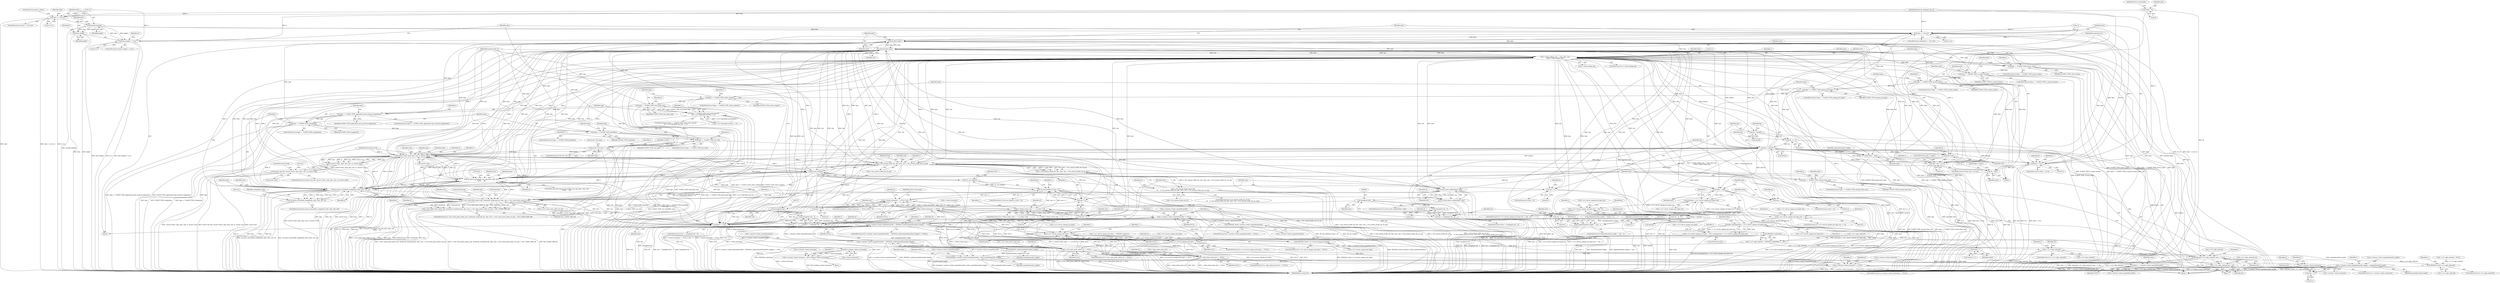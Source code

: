 digraph "0_openssl_fb0bc2b273bcc2d5401dd883fe869af4fc74bb21@pointer" {
"1000124" [label="(Call,*data = *p)"];
"1000179" [label="(Call,data >= (d+n-2))"];
"1000187" [label="(Call,n2s(data,length))"];
"1000191" [label="(Call,data+length != d+n)"];
"1000192" [label="(Call,data+length)"];
"1000206" [label="(Call,data <= (d+n-4))"];
"1000214" [label="(Call,n2s(data,type))"];
"1000217" [label="(Call,n2s(data,size))"];
"1000221" [label="(Call,data+size > (d+n))"];
"1000222" [label="(Call,data+size)"];
"1000233" [label="(Call,s->tlsext_debug_cb(s, 1, type, data, size,\n\t\t\t\t\t\ts->tlsext_debug_arg))"];
"1000243" [label="(Call,type == TLSEXT_TYPE_server_name)"];
"1000269" [label="(Call,type == TLSEXT_TYPE_ec_point_formats)"];
"1000362" [label="(Call,type == TLSEXT_TYPE_session_ticket)"];
"1000408" [label="(Call,type == TLSEXT_TYPE_opaque_prf_input)"];
"1000512" [label="(Call,type == TLSEXT_TYPE_status_request)"];
"1000542" [label="(Call,type == TLSEXT_TYPE_next_proto_neg)"];
"1000541" [label="(Call,type == TLSEXT_TYPE_next_proto_neg &&\n\t\t\t s->s3->tmp.finish_md_len == 0)"];
"1000645" [label="(Call,type == TLSEXT_TYPE_application_layer_protocol_negotiation)"];
"1000775" [label="(Call,type == TLSEXT_TYPE_renegotiate)"];
"1000793" [label="(Call,type == TLSEXT_TYPE_heartbeat)"];
"1000830" [label="(Call,type == TLSEXT_TYPE_use_srtp)"];
"1000877" [label="(Call,record->ext_type == type)"];
"1000889" [label="(Call,record->fn2(s, type, data, size, al, record->arg))"];
"1000372" [label="(Call,s->tls_session_ticket_ext_cb(s, data, size, s->tls_session_ticket_ext_cb_arg))"];
"1000371" [label="(Call,!s->tls_session_ticket_ext_cb(s, data, size, s->tls_session_ticket_ext_cb_arg))"];
"1000367" [label="(Call,s->tls_session_ticket_ext_cb &&\n\t\t\t    !s->tls_session_ticket_ext_cb(s, data, size, s->tls_session_ticket_ext_cb_arg))"];
"1000389" [label="(Call,tls_use_ticket(s))"];
"1000388" [label="(Call,!tls_use_ticket(s))"];
"1000387" [label="(Call,!tls_use_ticket(s) || (size > 0))"];
"1000248" [label="(Call,s->tlsext_hostname == NULL || size > 0)"];
"1000517" [label="(Call,(s->tlsext_status_type == -1) || (size > 0))"];
"1000586" [label="(Call,s->ctx->next_proto_select_cb(s, &selected, &selected_len, data, size, s->ctx->next_proto_select_cb_arg))"];
"1000585" [label="(Call,s->ctx->next_proto_select_cb(s, &selected, &selected_len, data, size, s->ctx->next_proto_select_cb_arg) != SSL_TLSEXT_ERR_OK)"];
"1000781" [label="(Call,ssl_parse_serverhello_renegotiate_ext(s, data, size, al))"];
"1000780" [label="(Call,!ssl_parse_serverhello_renegotiate_ext(s, data, size, al))"];
"1000835" [label="(Call,ssl_parse_serverhello_use_srtp_ext(s, data, size,\n\t\t\t\t\t\t\t      al))"];
"1000926" [label="(Call,data += size)"];
"1000391" [label="(Call,size > 0)"];
"1000888" [label="(Call,!record->fn2(s, type, data, size, al, record->arg))"];
"1000884" [label="(Call,record->fn2 && !record->fn2(s, type, data, size, al, record->arg))"];
"1000930" [label="(Call,data != d+n)"];
"1000998" [label="(Call,*p = data)"];
"1000903" [label="(Call,type == TLSEXT_TYPE_encrypt_then_mac)"];
"1000254" [label="(Call,size > 0)"];
"1000274" [label="(Call,*sdata = data)"];
"1000281" [label="(Call,sdata++)"];
"1000342" [label="(Call,memcpy(s->session->tlsext_ecpointformatlist, sdata, ecpointformatlist_length))"];
"1000304" [label="(Call,s->session->tlsext_ecpointformatlist != NULL)"];
"1000311" [label="(Call,OPENSSL_free(s->session->tlsext_ecpointformatlist))"];
"1000318" [label="(Call,(s->session->tlsext_ecpointformatlist = OPENSSL_malloc(ecpointformatlist_length)) == NULL)"];
"1000249" [label="(Call,s->tlsext_hostname == NULL)"];
"1000452" [label="(Call,s->s3->server_opaque_prf_input != NULL)"];
"1000459" [label="(Call,OPENSSL_free(s->s3->server_opaque_prf_input))"];
"1000496" [label="(Call,s->s3->server_opaque_prf_input == NULL)"];
"1000558" [label="(Call,s->ctx->next_proto_select_cb == NULL)"];
"1000651" [label="(Call,s->alpn_client_proto_list == NULL)"];
"1000958" [label="(Call,s->session->tlsext_hostname == NULL)"];
"1000972" [label="(Call,BUF_strdup(s->tlsext_hostname))"];
"1000966" [label="(Call,s->session->tlsext_hostname = BUF_strdup(s->tlsext_hostname))"];
"1000977" [label="(Call,!s->session->tlsext_hostname)"];
"1000353" [label="(Call,sdata = s->session->tlsext_ecpointformatlist)"];
"1000286" [label="(Call,size - 1)"];
"1000284" [label="(Call,ecpointformatlist_length != size - 1)"];
"1000325" [label="(Call,OPENSSL_malloc(ecpointformatlist_length))"];
"1000319" [label="(Call,s->session->tlsext_ecpointformatlist = OPENSSL_malloc(ecpointformatlist_length))"];
"1000335" [label="(Call,s->session->tlsext_ecpointformatlist_length = ecpointformatlist_length)"];
"1000413" [label="(Call,*sdata = data)"];
"1000427" [label="(Call,n2s(sdata, s->s3->server_opaque_prf_input_len))"];
"1000435" [label="(Call,s->s3->server_opaque_prf_input_len != size - 2)"];
"1000466" [label="(Call,s->s3->server_opaque_prf_input_len == 0)"];
"1000488" [label="(Call,BUF_memdup(sdata, s->s3->server_opaque_prf_input_len))"];
"1000482" [label="(Call,s->s3->server_opaque_prf_input = BUF_memdup(sdata, s->s3->server_opaque_prf_input_len))"];
"1000417" [label="(Call,size < 2)"];
"1000441" [label="(Call,size - 2)"];
"1000524" [label="(Call,size > 0)"];
"1000574" [label="(Call,ssl_next_proto_validate(data, size))"];
"1000573" [label="(Call,!ssl_next_proto_validate(data, size))"];
"1000664" [label="(Call,size < 4)"];
"1000691" [label="(Call,(unsigned) size)"];
"1000690" [label="(Call,(unsigned) size - 2)"];
"1000688" [label="(Call,len != (unsigned) size - 2)"];
"1000711" [label="(Call,(unsigned) size)"];
"1000710" [label="(Call,(unsigned) size - 3)"];
"1000708" [label="(Call,len != (unsigned) size - 3)"];
"1000740" [label="(Call,OPENSSL_malloc(len))"];
"1000734" [label="(Call,s->s3->alpn_selected = OPENSSL_malloc(len))"];
"1000743" [label="(Call,!s->s3->alpn_selected)"];
"1000756" [label="(Call,memcpy(s->s3->alpn_selected, data + 3, len))"];
"1000728" [label="(Call,OPENSSL_free(s->s3->alpn_selected))"];
"1000766" [label="(Call,s->s3->alpn_selected_len = len)"];
"1000674" [label="(Call,len = data[0])"];
"1000679" [label="(Call,len <<= 8)"];
"1000682" [label="(Call,len |= data[1])"];
"1000702" [label="(Call,len = data[2])"];
"1000762" [label="(Call,data + 3)"];
"1000458" [label="(Identifier,NULL)"];
"1000362" [label="(Call,type == TLSEXT_TYPE_session_ticket)"];
"1000689" [label="(Identifier,len)"];
"1000386" [label="(ControlStructure,if (!tls_use_ticket(s) || (size > 0)))"];
"1000434" [label="(ControlStructure,if (s->s3->server_opaque_prf_input_len != size - 2))"];
"1000403" [label="(Identifier,s)"];
"1000900" [label="(ControlStructure,break;)"];
"1000376" [label="(Call,s->tls_session_ticket_ext_cb_arg)"];
"1000213" [label="(Block,)"];
"1000725" [label="(Identifier,s)"];
"1000196" [label="(Identifier,d)"];
"1000929" [label="(ControlStructure,if (data != d+n))"];
"1000451" [label="(ControlStructure,if (s->s3->server_opaque_prf_input != NULL))"];
"1000722" [label="(ControlStructure,if (s->s3->alpn_selected))"];
"1000278" [label="(Call,ecpointformatlist_length = *(sdata++))"];
"1000835" [label="(Call,ssl_parse_serverhello_use_srtp_ext(s, data, size,\n\t\t\t\t\t\t\t      al))"];
"1000885" [label="(Call,record->fn2)"];
"1000830" [label="(Call,type == TLSEXT_TYPE_use_srtp)"];
"1000688" [label="(Call,len != (unsigned) size - 2)"];
"1000236" [label="(Identifier,type)"];
"1000964" [label="(Identifier,NULL)"];
"1000913" [label="(Identifier,s)"];
"1000831" [label="(Identifier,type)"];
"1000408" [label="(Call,type == TLSEXT_TYPE_opaque_prf_input)"];
"1000255" [label="(Identifier,size)"];
"1000247" [label="(ControlStructure,if (s->tlsext_hostname == NULL || size > 0))"];
"1000779" [label="(ControlStructure,if(!ssl_parse_serverhello_renegotiate_ext(s, data, size, al)))"];
"1000902" [label="(ControlStructure,if (type == TLSEXT_TYPE_encrypt_then_mac))"];
"1000729" [label="(Call,s->s3->alpn_selected)"];
"1000244" [label="(Identifier,type)"];
"1000409" [label="(Identifier,type)"];
"1000709" [label="(Identifier,len)"];
"1000191" [label="(Call,data+length != d+n)"];
"1000777" [label="(Identifier,TLSEXT_TYPE_renegotiate)"];
"1000274" [label="(Call,*sdata = data)"];
"1000664" [label="(Call,size < 4)"];
"1000181" [label="(Call,d+n-2)"];
"1000407" [label="(ControlStructure,if (type == TLSEXT_TYPE_opaque_prf_input))"];
"1000572" [label="(ControlStructure,if (!ssl_next_proto_validate(data, size)))"];
"1000762" [label="(Call,data + 3)"];
"1000225" [label="(Call,d+n)"];
"1000895" [label="(Call,record->arg)"];
"1000428" [label="(Identifier,sdata)"];
"1000540" [label="(ControlStructure,if (type == TLSEXT_TYPE_next_proto_neg &&\n\t\t\t s->s3->tmp.finish_md_len == 0))"];
"1000881" [label="(Identifier,type)"];
"1000187" [label="(Call,n2s(data,length))"];
"1000899" [label="(Literal,0)"];
"1000679" [label="(Call,len <<= 8)"];
"1000229" [label="(ControlStructure,if (s->tlsext_debug_cb))"];
"1000473" [label="(Call,s->s3->server_opaque_prf_input = OPENSSL_malloc(1))"];
"1000496" [label="(Call,s->s3->server_opaque_prf_input == NULL)"];
"1000877" [label="(Call,record->ext_type == type)"];
"1000224" [label="(Identifier,size)"];
"1000763" [label="(Identifier,data)"];
"1000666" [label="(Literal,4)"];
"1000364" [label="(Identifier,TLSEXT_TYPE_session_ticket)"];
"1000427" [label="(Call,n2s(sdata, s->s3->server_opaque_prf_input_len))"];
"1000904" [label="(Identifier,type)"];
"1000392" [label="(Identifier,size)"];
"1000256" [label="(Literal,0)"];
"1000516" [label="(ControlStructure,if ((s->tlsext_status_type == -1) || (size > 0)))"];
"1000320" [label="(Call,s->session->tlsext_ecpointformatlist)"];
"1000254" [label="(Call,size > 0)"];
"1000894" [label="(Identifier,al)"];
"1000938" [label="(Identifier,al)"];
"1000188" [label="(Identifier,data)"];
"1000575" [label="(Identifier,data)"];
"1000743" [label="(Call,!s->s3->alpn_selected)"];
"1000767" [label="(Call,s->s3->alpn_selected_len)"];
"1000544" [label="(Identifier,TLSEXT_TYPE_next_proto_neg)"];
"1000746" [label="(Identifier,s)"];
"1000312" [label="(Call,s->session->tlsext_ecpointformatlist)"];
"1000248" [label="(Call,s->tlsext_hostname == NULL || size > 0)"];
"1000260" [label="(Identifier,al)"];
"1000647" [label="(Identifier,TLSEXT_TYPE_application_layer_protocol_negotiation)"];
"1000418" [label="(Identifier,size)"];
"1000559" [label="(Call,s->ctx->next_proto_select_cb)"];
"1000543" [label="(Identifier,type)"];
"1000541" [label="(Call,type == TLSEXT_TYPE_next_proto_neg &&\n\t\t\t s->s3->tmp.finish_md_len == 0)"];
"1000675" [label="(Identifier,len)"];
"1000269" [label="(Call,type == TLSEXT_TYPE_ec_point_formats)"];
"1000980" [label="(Identifier,s)"];
"1000930" [label="(Call,data != d+n)"];
"1000443" [label="(Literal,2)"];
"1000545" [label="(Call,s->s3->tmp.finish_md_len == 0)"];
"1000275" [label="(Identifier,sdata)"];
"1000363" [label="(Identifier,type)"];
"1000194" [label="(Identifier,length)"];
"1000837" [label="(Identifier,data)"];
"1000459" [label="(Call,OPENSSL_free(s->s3->server_opaque_prf_input))"];
"1000957" [label="(ControlStructure,if (s->session->tlsext_hostname == NULL))"];
"1000693" [label="(Identifier,size)"];
"1000557" [label="(ControlStructure,if (s->ctx->next_proto_select_cb == NULL))"];
"1000735" [label="(Call,s->s3->alpn_selected)"];
"1000680" [label="(Identifier,len)"];
"1000765" [label="(Identifier,len)"];
"1000836" [label="(Identifier,s)"];
"1000192" [label="(Call,data+length)"];
"1000889" [label="(Call,record->fn2(s, type, data, size, al, record->arg))"];
"1000702" [label="(Call,len = data[2])"];
"1000201" [label="(Identifier,al)"];
"1000772" [label="(Identifier,len)"];
"1000338" [label="(Identifier,s)"];
"1000238" [label="(Identifier,size)"];
"1000884" [label="(Call,record->fn2 && !record->fn2(s, type, data, size, al, record->arg))"];
"1000740" [label="(Call,OPENSSL_malloc(len))"];
"1000795" [label="(Identifier,TLSEXT_TYPE_heartbeat)"];
"1000391" [label="(Call,size > 0)"];
"1000832" [label="(Identifier,TLSEXT_TYPE_use_srtp)"];
"1000650" [label="(ControlStructure,if (s->alpn_client_proto_list == NULL))"];
"1000674" [label="(Call,len = data[0])"];
"1000737" [label="(Identifier,s)"];
"1000757" [label="(Call,s->s3->alpn_selected)"];
"1000268" [label="(ControlStructure,if (type == TLSEXT_TYPE_ec_point_formats))"];
"1000593" [label="(Identifier,size)"];
"1000524" [label="(Call,size > 0)"];
"1000495" [label="(ControlStructure,if (s->s3->server_opaque_prf_input == NULL))"];
"1000436" [label="(Call,s->s3->server_opaque_prf_input_len)"];
"1000336" [label="(Call,s->session->tlsext_ecpointformatlist_length)"];
"1000371" [label="(Call,!s->tls_session_ticket_ext_cb(s, data, size, s->tls_session_ticket_ext_cb_arg))"];
"1000542" [label="(Call,type == TLSEXT_TYPE_next_proto_neg)"];
"1000311" [label="(Call,OPENSSL_free(s->session->tlsext_ecpointformatlist))"];
"1000512" [label="(Call,type == TLSEXT_TYPE_status_request)"];
"1000331" [label="(Identifier,al)"];
"1000792" [label="(ControlStructure,if (type == TLSEXT_TYPE_heartbeat))"];
"1000237" [label="(Identifier,data)"];
"1000367" [label="(Call,s->tls_session_ticket_ext_cb &&\n\t\t\t    !s->tls_session_ticket_ext_cb(s, data, size, s->tls_session_ticket_ext_cb_arg))"];
"1000393" [label="(Literal,0)"];
"1000279" [label="(Identifier,ecpointformatlist_length)"];
"1000389" [label="(Call,tls_use_ticket(s))"];
"1000465" [label="(ControlStructure,if (s->s3->server_opaque_prf_input_len == 0))"];
"1000969" [label="(Identifier,s)"];
"1000423" [label="(Identifier,al)"];
"1000759" [label="(Identifier,s)"];
"1000513" [label="(Identifier,type)"];
"1000714" [label="(Literal,3)"];
"1000683" [label="(Identifier,len)"];
"1000774" [label="(ControlStructure,if (type == TLSEXT_TYPE_renegotiate))"];
"1000594" [label="(Call,s->ctx->next_proto_select_cb_arg)"];
"1000453" [label="(Call,s->s3->server_opaque_prf_input)"];
"1000655" [label="(Identifier,NULL)"];
"1000764" [label="(Literal,3)"];
"1000397" [label="(Identifier,al)"];
"1000965" [label="(Block,)"];
"1000744" [label="(Call,s->s3->alpn_selected)"];
"1000285" [label="(Identifier,ecpointformatlist_length)"];
"1000682" [label="(Call,len |= data[1])"];
"1000878" [label="(Call,record->ext_type)"];
"1000520" [label="(Identifier,s)"];
"1000180" [label="(Identifier,data)"];
"1000253" [label="(Identifier,NULL)"];
"1000972" [label="(Call,BUF_strdup(s->tlsext_hostname))"];
"1000568" [label="(Identifier,al)"];
"1000355" [label="(Call,s->session->tlsext_ecpointformatlist)"];
"1000304" [label="(Call,s->session->tlsext_ecpointformatlist != NULL)"];
"1000335" [label="(Call,s->session->tlsext_ecpointformatlist_length = ecpointformatlist_length)"];
"1000525" [label="(Identifier,size)"];
"1000698" [label="(Identifier,al)"];
"1000366" [label="(ControlStructure,if (s->tls_session_ticket_ext_cb &&\n\t\t\t    !s->tls_session_ticket_ext_cb(s, data, size, s->tls_session_ticket_ext_cb_arg)))"];
"1000114" [label="(MethodParameterIn,SSL *s)"];
"1000242" [label="(ControlStructure,if (type == TLSEXT_TYPE_server_name))"];
"1000318" [label="(Call,(s->session->tlsext_ecpointformatlist = OPENSSL_malloc(ecpointformatlist_length)) == NULL)"];
"1000272" [label="(Block,)"];
"1000390" [label="(Identifier,s)"];
"1000587" [label="(Identifier,s)"];
"1000287" [label="(Identifier,size)"];
"1000932" [label="(Call,d+n)"];
"1000219" [label="(Identifier,size)"];
"1000325" [label="(Call,OPENSSL_malloc(ecpointformatlist_length))"];
"1000665" [label="(Identifier,size)"];
"1000864" [label="(Identifier,i)"];
"1000281" [label="(Call,sdata++)"];
"1000888" [label="(Call,!record->fn2(s, type, data, size, al, record->arg))"];
"1000361" [label="(ControlStructure,if (type == TLSEXT_TYPE_session_ticket))"];
"1000233" [label="(Call,s->tlsext_debug_cb(s, 1, type, data, size,\n\t\t\t\t\t\ts->tlsext_debug_arg))"];
"1000905" [label="(Identifier,TLSEXT_TYPE_encrypt_then_mac)"];
"1000728" [label="(Call,OPENSSL_free(s->s3->alpn_selected))"];
"1000372" [label="(Call,s->tls_session_ticket_ext_cb(s, data, size, s->tls_session_ticket_ext_cb_arg))"];
"1000946" [label="(Identifier,s)"];
"1000245" [label="(Identifier,TLSEXT_TYPE_server_name)"];
"1000734" [label="(Call,s->s3->alpn_selected = OPENSSL_malloc(len))"];
"1000283" [label="(ControlStructure,if (ecpointformatlist_length != size - 1))"];
"1000217" [label="(Call,n2s(data,size))"];
"1000973" [label="(Call,s->tlsext_hostname)"];
"1000684" [label="(Call,data[1])"];
"1000966" [label="(Call,s->session->tlsext_hostname = BUF_strdup(s->tlsext_hostname))"];
"1000502" [label="(Identifier,NULL)"];
"1000518" [label="(Call,s->tlsext_status_type == -1)"];
"1000482" [label="(Call,s->s3->server_opaque_prf_input = BUF_memdup(sdata, s->s3->server_opaque_prf_input_len))"];
"1000710" [label="(Call,(unsigned) size - 3)"];
"1000354" [label="(Identifier,sdata)"];
"1000999" [label="(Call,*p)"];
"1000186" [label="(ControlStructure,goto ri_check;)"];
"1000787" [label="(Literal,0)"];
"1000711" [label="(Call,(unsigned) size)"];
"1000926" [label="(Call,data += size)"];
"1000742" [label="(ControlStructure,if (!s->s3->alpn_selected))"];
"1000506" [label="(Identifier,al)"];
"1000222" [label="(Call,data+size)"];
"1001000" [label="(Identifier,p)"];
"1000576" [label="(Identifier,size)"];
"1000994" [label="(Identifier,al)"];
"1000789" [label="(Identifier,renegotiate_seen)"];
"1000419" [label="(Literal,2)"];
"1000694" [label="(Literal,2)"];
"1000564" [label="(Identifier,NULL)"];
"1000369" [label="(Identifier,s)"];
"1000265" [label="(Identifier,tlsext_servername)"];
"1000183" [label="(Call,n-2)"];
"1000368" [label="(Call,s->tls_session_ticket_ext_cb)"];
"1000375" [label="(Identifier,size)"];
"1000415" [label="(Identifier,data)"];
"1000489" [label="(Identifier,sdata)"];
"1000286" [label="(Call,size - 1)"];
"1000216" [label="(Identifier,type)"];
"1000310" [label="(Identifier,NULL)"];
"1000235" [label="(Literal,1)"];
"1000752" [label="(Identifier,al)"];
"1000690" [label="(Call,(unsigned) size - 2)"];
"1000794" [label="(Identifier,type)"];
"1000775" [label="(Call,type == TLSEXT_TYPE_renegotiate)"];
"1000305" [label="(Call,s->session->tlsext_ecpointformatlist)"];
"1000681" [label="(Literal,8)"];
"1000663" [label="(ControlStructure,if (size < 4))"];
"1000890" [label="(Identifier,s)"];
"1000766" [label="(Call,s->s3->alpn_selected_len = len)"];
"1000130" [label="(Identifier,tlsext_servername)"];
"1000193" [label="(Identifier,data)"];
"1000322" [label="(Identifier,s)"];
"1000411" [label="(Block,)"];
"1000780" [label="(Call,!ssl_parse_serverhello_renegotiate_ext(s, data, size, al))"];
"1000414" [label="(Identifier,sdata)"];
"1000270" [label="(Identifier,type)"];
"1000590" [label="(Call,&selected_len)"];
"1000208" [label="(Call,d+n-4)"];
"1000782" [label="(Identifier,s)"];
"1000239" [label="(Call,s->tlsext_debug_arg)"];
"1000206" [label="(Call,data <= (d+n-4))"];
"1000190" [label="(ControlStructure,if (data+length != d+n))"];
"1000648" [label="(Block,)"];
"1000876" [label="(ControlStructure,if (record->ext_type == type))"];
"1000713" [label="(Identifier,size)"];
"1000288" [label="(Literal,1)"];
"1000116" [label="(MethodParameterIn,unsigned char *d)"];
"1000314" [label="(Identifier,s)"];
"1000536" [label="(Identifier,s)"];
"1000343" [label="(Call,s->session->tlsext_ecpointformatlist)"];
"1000282" [label="(Identifier,sdata)"];
"1000769" [label="(Identifier,s)"];
"1000345" [label="(Identifier,s)"];
"1000653" [label="(Identifier,s)"];
"1000349" [label="(Identifier,ecpointformatlist_length)"];
"1000413" [label="(Call,*sdata = data)"];
"1000670" [label="(Identifier,al)"];
"1000299" [label="(Identifier,s)"];
"1001032" [label="(MethodReturn,static int)"];
"1000603" [label="(Identifier,al)"];
"1000580" [label="(Identifier,al)"];
"1000327" [label="(Identifier,NULL)"];
"1000215" [label="(Identifier,data)"];
"1000892" [label="(Identifier,data)"];
"1000704" [label="(Call,data[2])"];
"1000592" [label="(Identifier,data)"];
"1000511" [label="(ControlStructure,if (type == TLSEXT_TYPE_status_request))"];
"1000783" [label="(Identifier,data)"];
"1000205" [label="(ControlStructure,while(data <= (d+n-4)))"];
"1000886" [label="(Identifier,record)"];
"1000646" [label="(Identifier,type)"];
"1000893" [label="(Identifier,size)"];
"1000927" [label="(Identifier,data)"];
"1000249" [label="(Call,s->tlsext_hostname == NULL)"];
"1000517" [label="(Call,(s->tlsext_status_type == -1) || (size > 0))"];
"1000931" [label="(Identifier,data)"];
"1000986" [label="(Identifier,al)"];
"1000707" [label="(ControlStructure,if (len != (unsigned) size - 3))"];
"1000599" [label="(Identifier,SSL_TLSEXT_ERR_OK)"];
"1000490" [label="(Call,s->s3->server_opaque_prf_input_len)"];
"1000156" [label="(Call,s->s3->alpn_selected = NULL)"];
"1000644" [label="(ControlStructure,if (type == TLSEXT_TYPE_application_layer_protocol_negotiation))"];
"1000280" [label="(Call,*(sdata++))"];
"1000958" [label="(Call,s->session->tlsext_hostname == NULL)"];
"1000417" [label="(Call,size < 2)"];
"1000207" [label="(Identifier,data)"];
"1000829" [label="(ControlStructure,if (type == TLSEXT_TYPE_use_srtp))"];
"1000776" [label="(Identifier,type)"];
"1000584" [label="(ControlStructure,if (s->ctx->next_proto_select_cb(s, &selected, &selected_len, data, size, s->ctx->next_proto_select_cb_arg) != SSL_TLSEXT_ERR_OK))"];
"1000741" [label="(Identifier,len)"];
"1000462" [label="(Identifier,s)"];
"1000472" [label="(Literal,0)"];
"1000178" [label="(ControlStructure,if (data >= (d+n-2)))"];
"1000119" [label="(Block,)"];
"1000442" [label="(Identifier,size)"];
"1000231" [label="(Identifier,s)"];
"1000228" [label="(ControlStructure,goto ri_check;)"];
"1000447" [label="(Identifier,al)"];
"1000319" [label="(Call,s->session->tlsext_ecpointformatlist = OPENSSL_malloc(ecpointformatlist_length))"];
"1000676" [label="(Call,data[0])"];
"1000410" [label="(Identifier,TLSEXT_TYPE_opaque_prf_input)"];
"1000976" [label="(ControlStructure,if (!s->session->tlsext_hostname))"];
"1000903" [label="(Call,type == TLSEXT_TYPE_encrypt_then_mac)"];
"1000497" [label="(Call,s->s3->server_opaque_prf_input)"];
"1000645" [label="(Call,type == TLSEXT_TYPE_application_layer_protocol_negotiation)"];
"1000348" [label="(Identifier,sdata)"];
"1000891" [label="(Identifier,type)"];
"1000526" [label="(Literal,0)"];
"1000416" [label="(ControlStructure,if (size < 2))"];
"1000441" [label="(Call,size - 2)"];
"1000574" [label="(Call,ssl_next_proto_validate(data, size))"];
"1000488" [label="(Call,BUF_memdup(sdata, s->s3->server_opaque_prf_input_len))"];
"1000124" [label="(Call,*data = *p)"];
"1000388" [label="(Call,!tls_use_ticket(s))"];
"1000467" [label="(Call,s->s3->server_opaque_prf_input_len)"];
"1000499" [label="(Identifier,s)"];
"1000234" [label="(Identifier,s)"];
"1000781" [label="(Call,ssl_parse_serverhello_renegotiate_ext(s, data, size, al))"];
"1000243" [label="(Call,type == TLSEXT_TYPE_server_name)"];
"1000558" [label="(Call,s->ctx->next_proto_select_cb == NULL)"];
"1000226" [label="(Identifier,d)"];
"1000998" [label="(Call,*p = data)"];
"1000317" [label="(ControlStructure,if ((s->session->tlsext_ecpointformatlist = OPENSSL_malloc(ecpointformatlist_length)) == NULL))"];
"1000118" [label="(MethodParameterIn,int *al)"];
"1000469" [label="(Identifier,s)"];
"1000718" [label="(Identifier,al)"];
"1000585" [label="(Call,s->ctx->next_proto_select_cb(s, &selected, &selected_len, data, size, s->ctx->next_proto_select_cb_arg) != SSL_TLSEXT_ERR_OK)"];
"1000481" [label="(ControlStructure,else)"];
"1000609" [label="(Identifier,s)"];
"1000573" [label="(Call,!ssl_next_proto_validate(data, size))"];
"1000220" [label="(ControlStructure,if (data+size > (d+n)))"];
"1000834" [label="(ControlStructure,if(ssl_parse_serverhello_use_srtp_ext(s, data, size,\n\t\t\t\t\t\t\t      al)))"];
"1000784" [label="(Identifier,size)"];
"1000250" [label="(Call,s->tlsext_hostname)"];
"1000218" [label="(Identifier,data)"];
"1000125" [label="(Identifier,data)"];
"1000353" [label="(Call,sdata = s->session->tlsext_ecpointformatlist)"];
"1000586" [label="(Call,s->ctx->next_proto_select_cb(s, &selected, &selected_len, data, size, s->ctx->next_proto_select_cb_arg))"];
"1000179" [label="(Call,data >= (d+n-2))"];
"1000659" [label="(Identifier,al)"];
"1000799" [label="(Identifier,data)"];
"1000977" [label="(Call,!s->session->tlsext_hostname)"];
"1000691" [label="(Call,(unsigned) size)"];
"1000841" [label="(Literal,0)"];
"1000373" [label="(Identifier,s)"];
"1000429" [label="(Call,s->s3->server_opaque_prf_input_len)"];
"1000382" [label="(Identifier,al)"];
"1000435" [label="(Call,s->s3->server_opaque_prf_input_len != size - 2)"];
"1000284" [label="(Call,ecpointformatlist_length != size - 1)"];
"1000189" [label="(Identifier,length)"];
"1001002" [label="(JumpTarget,ri_check:)"];
"1001001" [label="(Identifier,data)"];
"1000514" [label="(Identifier,TLSEXT_TYPE_status_request)"];
"1000967" [label="(Call,s->session->tlsext_hostname)"];
"1000251" [label="(Identifier,s)"];
"1000978" [label="(Call,s->session->tlsext_hostname)"];
"1000530" [label="(Identifier,al)"];
"1000756" [label="(Call,memcpy(s->s3->alpn_selected, data + 3, len))"];
"1000223" [label="(Identifier,data)"];
"1000117" [label="(MethodParameterIn,int n)"];
"1000214" [label="(Call,n2s(data,type))"];
"1000276" [label="(Identifier,data)"];
"1000374" [label="(Identifier,data)"];
"1000303" [label="(ControlStructure,if (s->session->tlsext_ecpointformatlist != NULL))"];
"1000195" [label="(Call,d+n)"];
"1000928" [label="(Identifier,size)"];
"1000351" [label="(Identifier,stderr)"];
"1000708" [label="(Call,len != (unsigned) size - 3)"];
"1000271" [label="(Identifier,TLSEXT_TYPE_ec_point_formats)"];
"1000846" [label="(Identifier,s)"];
"1000839" [label="(Identifier,al)"];
"1000485" [label="(Identifier,s)"];
"1000785" [label="(Identifier,al)"];
"1000460" [label="(Call,s->s3->server_opaque_prf_input)"];
"1000221" [label="(Call,data+size > (d+n))"];
"1000455" [label="(Identifier,s)"];
"1000438" [label="(Identifier,s)"];
"1000483" [label="(Call,s->s3->server_opaque_prf_input)"];
"1000476" [label="(Identifier,s)"];
"1000326" [label="(Identifier,ecpointformatlist_length)"];
"1000883" [label="(ControlStructure,if (record->fn2 && !record->fn2(s, type, data, size, al, record->arg)))"];
"1000838" [label="(Identifier,size)"];
"1000652" [label="(Call,s->alpn_client_proto_list)"];
"1000959" [label="(Call,s->session->tlsext_hostname)"];
"1000687" [label="(ControlStructure,if (len != (unsigned) size - 2))"];
"1000387" [label="(Call,!tls_use_ticket(s) || (size > 0))"];
"1000561" [label="(Identifier,s)"];
"1000588" [label="(Call,&selected)"];
"1000793" [label="(Call,type == TLSEXT_TYPE_heartbeat)"];
"1000452" [label="(Call,s->s3->server_opaque_prf_input != NULL)"];
"1000210" [label="(Call,n-4)"];
"1000341" [label="(Identifier,ecpointformatlist_length)"];
"1000703" [label="(Identifier,len)"];
"1000549" [label="(Identifier,s)"];
"1000342" [label="(Call,memcpy(s->session->tlsext_ecpointformatlist, sdata, ecpointformatlist_length))"];
"1000292" [label="(Identifier,al)"];
"1000651" [label="(Call,s->alpn_client_proto_list == NULL)"];
"1000126" [label="(Call,*p)"];
"1000466" [label="(Call,s->s3->server_opaque_prf_input_len == 0)"];
"1000124" -> "1000119"  [label="AST: "];
"1000124" -> "1000126"  [label="CFG: "];
"1000125" -> "1000124"  [label="AST: "];
"1000126" -> "1000124"  [label="AST: "];
"1000130" -> "1000124"  [label="CFG: "];
"1000124" -> "1001032"  [label="DDG: *p"];
"1000124" -> "1000179"  [label="DDG: data"];
"1000179" -> "1000178"  [label="AST: "];
"1000179" -> "1000181"  [label="CFG: "];
"1000180" -> "1000179"  [label="AST: "];
"1000181" -> "1000179"  [label="AST: "];
"1000186" -> "1000179"  [label="CFG: "];
"1000188" -> "1000179"  [label="CFG: "];
"1000179" -> "1001032"  [label="DDG: data >= (d+n-2)"];
"1000179" -> "1001032"  [label="DDG: d+n-2"];
"1000179" -> "1001032"  [label="DDG: data"];
"1000116" -> "1000179"  [label="DDG: d"];
"1000183" -> "1000179"  [label="DDG: n"];
"1000183" -> "1000179"  [label="DDG: 2"];
"1000179" -> "1000187"  [label="DDG: data"];
"1000187" -> "1000119"  [label="AST: "];
"1000187" -> "1000189"  [label="CFG: "];
"1000188" -> "1000187"  [label="AST: "];
"1000189" -> "1000187"  [label="AST: "];
"1000193" -> "1000187"  [label="CFG: "];
"1000187" -> "1001032"  [label="DDG: n2s(data,length)"];
"1000187" -> "1000191"  [label="DDG: data"];
"1000187" -> "1000191"  [label="DDG: length"];
"1000187" -> "1000192"  [label="DDG: data"];
"1000187" -> "1000192"  [label="DDG: length"];
"1000187" -> "1000206"  [label="DDG: data"];
"1000191" -> "1000190"  [label="AST: "];
"1000191" -> "1000195"  [label="CFG: "];
"1000192" -> "1000191"  [label="AST: "];
"1000195" -> "1000191"  [label="AST: "];
"1000201" -> "1000191"  [label="CFG: "];
"1000207" -> "1000191"  [label="CFG: "];
"1000191" -> "1001032"  [label="DDG: d+n"];
"1000191" -> "1001032"  [label="DDG: data+length != d+n"];
"1000191" -> "1001032"  [label="DDG: data+length"];
"1000116" -> "1000191"  [label="DDG: d"];
"1000183" -> "1000191"  [label="DDG: n"];
"1000117" -> "1000191"  [label="DDG: n"];
"1000192" -> "1000194"  [label="CFG: "];
"1000193" -> "1000192"  [label="AST: "];
"1000194" -> "1000192"  [label="AST: "];
"1000196" -> "1000192"  [label="CFG: "];
"1000192" -> "1001032"  [label="DDG: length"];
"1000192" -> "1001032"  [label="DDG: data"];
"1000206" -> "1000205"  [label="AST: "];
"1000206" -> "1000208"  [label="CFG: "];
"1000207" -> "1000206"  [label="AST: "];
"1000208" -> "1000206"  [label="AST: "];
"1000215" -> "1000206"  [label="CFG: "];
"1000931" -> "1000206"  [label="CFG: "];
"1000206" -> "1001032"  [label="DDG: data <= (d+n-4)"];
"1000206" -> "1001032"  [label="DDG: d+n-4"];
"1000926" -> "1000206"  [label="DDG: data"];
"1000682" -> "1000206"  [label="DDG: data[1]"];
"1000233" -> "1000206"  [label="DDG: data"];
"1000217" -> "1000206"  [label="DDG: data"];
"1000116" -> "1000206"  [label="DDG: d"];
"1000210" -> "1000206"  [label="DDG: n"];
"1000210" -> "1000206"  [label="DDG: 4"];
"1000206" -> "1000214"  [label="DDG: data"];
"1000206" -> "1000930"  [label="DDG: data"];
"1000214" -> "1000213"  [label="AST: "];
"1000214" -> "1000216"  [label="CFG: "];
"1000215" -> "1000214"  [label="AST: "];
"1000216" -> "1000214"  [label="AST: "];
"1000218" -> "1000214"  [label="CFG: "];
"1000214" -> "1001032"  [label="DDG: type"];
"1000214" -> "1001032"  [label="DDG: n2s(data,type)"];
"1000682" -> "1000214"  [label="DDG: data[1]"];
"1000233" -> "1000214"  [label="DDG: data"];
"1000217" -> "1000214"  [label="DDG: data"];
"1000889" -> "1000214"  [label="DDG: type"];
"1000645" -> "1000214"  [label="DDG: type"];
"1000512" -> "1000214"  [label="DDG: type"];
"1000408" -> "1000214"  [label="DDG: type"];
"1000775" -> "1000214"  [label="DDG: type"];
"1000793" -> "1000214"  [label="DDG: type"];
"1000542" -> "1000214"  [label="DDG: type"];
"1000903" -> "1000214"  [label="DDG: type"];
"1000877" -> "1000214"  [label="DDG: type"];
"1000243" -> "1000214"  [label="DDG: type"];
"1000269" -> "1000214"  [label="DDG: type"];
"1000362" -> "1000214"  [label="DDG: type"];
"1000830" -> "1000214"  [label="DDG: type"];
"1000214" -> "1000217"  [label="DDG: data"];
"1000214" -> "1000233"  [label="DDG: type"];
"1000214" -> "1000243"  [label="DDG: type"];
"1000217" -> "1000213"  [label="AST: "];
"1000217" -> "1000219"  [label="CFG: "];
"1000218" -> "1000217"  [label="AST: "];
"1000219" -> "1000217"  [label="AST: "];
"1000223" -> "1000217"  [label="CFG: "];
"1000217" -> "1001032"  [label="DDG: n2s(data,size)"];
"1000682" -> "1000217"  [label="DDG: data[1]"];
"1000233" -> "1000217"  [label="DDG: data"];
"1000233" -> "1000217"  [label="DDG: size"];
"1000835" -> "1000217"  [label="DDG: size"];
"1000372" -> "1000217"  [label="DDG: size"];
"1000889" -> "1000217"  [label="DDG: size"];
"1000286" -> "1000217"  [label="DDG: size"];
"1000781" -> "1000217"  [label="DDG: size"];
"1000711" -> "1000217"  [label="DDG: size"];
"1000586" -> "1000217"  [label="DDG: size"];
"1000441" -> "1000217"  [label="DDG: size"];
"1000524" -> "1000217"  [label="DDG: size"];
"1000254" -> "1000217"  [label="DDG: size"];
"1000391" -> "1000217"  [label="DDG: size"];
"1000217" -> "1000221"  [label="DDG: data"];
"1000217" -> "1000221"  [label="DDG: size"];
"1000217" -> "1000222"  [label="DDG: data"];
"1000217" -> "1000222"  [label="DDG: size"];
"1000217" -> "1000233"  [label="DDG: data"];
"1000217" -> "1000233"  [label="DDG: size"];
"1000217" -> "1000254"  [label="DDG: size"];
"1000217" -> "1000274"  [label="DDG: data"];
"1000217" -> "1000286"  [label="DDG: size"];
"1000217" -> "1000372"  [label="DDG: data"];
"1000217" -> "1000372"  [label="DDG: size"];
"1000217" -> "1000391"  [label="DDG: size"];
"1000217" -> "1000413"  [label="DDG: data"];
"1000217" -> "1000417"  [label="DDG: size"];
"1000217" -> "1000524"  [label="DDG: size"];
"1000217" -> "1000574"  [label="DDG: data"];
"1000217" -> "1000574"  [label="DDG: size"];
"1000217" -> "1000586"  [label="DDG: data"];
"1000217" -> "1000664"  [label="DDG: size"];
"1000217" -> "1000682"  [label="DDG: data"];
"1000217" -> "1000702"  [label="DDG: data"];
"1000217" -> "1000756"  [label="DDG: data"];
"1000217" -> "1000762"  [label="DDG: data"];
"1000217" -> "1000781"  [label="DDG: data"];
"1000217" -> "1000781"  [label="DDG: size"];
"1000217" -> "1000835"  [label="DDG: data"];
"1000217" -> "1000835"  [label="DDG: size"];
"1000217" -> "1000889"  [label="DDG: data"];
"1000217" -> "1000889"  [label="DDG: size"];
"1000217" -> "1000926"  [label="DDG: size"];
"1000217" -> "1000926"  [label="DDG: data"];
"1000217" -> "1000930"  [label="DDG: data"];
"1000217" -> "1000998"  [label="DDG: data"];
"1000221" -> "1000220"  [label="AST: "];
"1000221" -> "1000225"  [label="CFG: "];
"1000222" -> "1000221"  [label="AST: "];
"1000225" -> "1000221"  [label="AST: "];
"1000228" -> "1000221"  [label="CFG: "];
"1000231" -> "1000221"  [label="CFG: "];
"1000221" -> "1001032"  [label="DDG: d+n"];
"1000221" -> "1001032"  [label="DDG: data+size > (d+n)"];
"1000221" -> "1001032"  [label="DDG: data+size"];
"1000682" -> "1000221"  [label="DDG: data[1]"];
"1000233" -> "1000221"  [label="DDG: data"];
"1000116" -> "1000221"  [label="DDG: d"];
"1000210" -> "1000221"  [label="DDG: n"];
"1000117" -> "1000221"  [label="DDG: n"];
"1000222" -> "1000224"  [label="CFG: "];
"1000223" -> "1000222"  [label="AST: "];
"1000224" -> "1000222"  [label="AST: "];
"1000226" -> "1000222"  [label="CFG: "];
"1000222" -> "1001032"  [label="DDG: data"];
"1000222" -> "1001032"  [label="DDG: size"];
"1000682" -> "1000222"  [label="DDG: data[1]"];
"1000233" -> "1000222"  [label="DDG: data"];
"1000233" -> "1000229"  [label="AST: "];
"1000233" -> "1000239"  [label="CFG: "];
"1000234" -> "1000233"  [label="AST: "];
"1000235" -> "1000233"  [label="AST: "];
"1000236" -> "1000233"  [label="AST: "];
"1000237" -> "1000233"  [label="AST: "];
"1000238" -> "1000233"  [label="AST: "];
"1000239" -> "1000233"  [label="AST: "];
"1000244" -> "1000233"  [label="CFG: "];
"1000233" -> "1001032"  [label="DDG: data"];
"1000233" -> "1001032"  [label="DDG: s->tlsext_debug_cb(s, 1, type, data, size,\n\t\t\t\t\t\ts->tlsext_debug_arg)"];
"1000233" -> "1001032"  [label="DDG: s->tlsext_debug_arg"];
"1000233" -> "1001032"  [label="DDG: size"];
"1000233" -> "1001032"  [label="DDG: s"];
"1000586" -> "1000233"  [label="DDG: s"];
"1000835" -> "1000233"  [label="DDG: s"];
"1000389" -> "1000233"  [label="DDG: s"];
"1000781" -> "1000233"  [label="DDG: s"];
"1000889" -> "1000233"  [label="DDG: s"];
"1000114" -> "1000233"  [label="DDG: s"];
"1000682" -> "1000233"  [label="DDG: data[1]"];
"1000233" -> "1000243"  [label="DDG: type"];
"1000233" -> "1000254"  [label="DDG: size"];
"1000233" -> "1000274"  [label="DDG: data"];
"1000233" -> "1000286"  [label="DDG: size"];
"1000233" -> "1000372"  [label="DDG: s"];
"1000233" -> "1000372"  [label="DDG: data"];
"1000233" -> "1000372"  [label="DDG: size"];
"1000233" -> "1000389"  [label="DDG: s"];
"1000233" -> "1000391"  [label="DDG: size"];
"1000233" -> "1000413"  [label="DDG: data"];
"1000233" -> "1000417"  [label="DDG: size"];
"1000233" -> "1000524"  [label="DDG: size"];
"1000233" -> "1000574"  [label="DDG: data"];
"1000233" -> "1000574"  [label="DDG: size"];
"1000233" -> "1000586"  [label="DDG: s"];
"1000233" -> "1000586"  [label="DDG: data"];
"1000233" -> "1000664"  [label="DDG: size"];
"1000233" -> "1000674"  [label="DDG: data"];
"1000233" -> "1000682"  [label="DDG: data"];
"1000233" -> "1000702"  [label="DDG: data"];
"1000233" -> "1000756"  [label="DDG: data"];
"1000233" -> "1000762"  [label="DDG: data"];
"1000233" -> "1000781"  [label="DDG: s"];
"1000233" -> "1000781"  [label="DDG: data"];
"1000233" -> "1000781"  [label="DDG: size"];
"1000233" -> "1000835"  [label="DDG: s"];
"1000233" -> "1000835"  [label="DDG: data"];
"1000233" -> "1000835"  [label="DDG: size"];
"1000233" -> "1000889"  [label="DDG: s"];
"1000233" -> "1000889"  [label="DDG: data"];
"1000233" -> "1000889"  [label="DDG: size"];
"1000233" -> "1000926"  [label="DDG: size"];
"1000233" -> "1000926"  [label="DDG: data"];
"1000233" -> "1000930"  [label="DDG: data"];
"1000233" -> "1000998"  [label="DDG: data"];
"1000243" -> "1000242"  [label="AST: "];
"1000243" -> "1000245"  [label="CFG: "];
"1000244" -> "1000243"  [label="AST: "];
"1000245" -> "1000243"  [label="AST: "];
"1000251" -> "1000243"  [label="CFG: "];
"1000270" -> "1000243"  [label="CFG: "];
"1000243" -> "1001032"  [label="DDG: type"];
"1000243" -> "1001032"  [label="DDG: TLSEXT_TYPE_server_name"];
"1000243" -> "1001032"  [label="DDG: type == TLSEXT_TYPE_server_name"];
"1000243" -> "1000269"  [label="DDG: type"];
"1000269" -> "1000268"  [label="AST: "];
"1000269" -> "1000271"  [label="CFG: "];
"1000270" -> "1000269"  [label="AST: "];
"1000271" -> "1000269"  [label="AST: "];
"1000275" -> "1000269"  [label="CFG: "];
"1000363" -> "1000269"  [label="CFG: "];
"1000269" -> "1001032"  [label="DDG: type == TLSEXT_TYPE_ec_point_formats"];
"1000269" -> "1001032"  [label="DDG: type"];
"1000269" -> "1001032"  [label="DDG: TLSEXT_TYPE_ec_point_formats"];
"1000269" -> "1000362"  [label="DDG: type"];
"1000362" -> "1000361"  [label="AST: "];
"1000362" -> "1000364"  [label="CFG: "];
"1000363" -> "1000362"  [label="AST: "];
"1000364" -> "1000362"  [label="AST: "];
"1000369" -> "1000362"  [label="CFG: "];
"1000409" -> "1000362"  [label="CFG: "];
"1000362" -> "1001032"  [label="DDG: TLSEXT_TYPE_session_ticket"];
"1000362" -> "1001032"  [label="DDG: type == TLSEXT_TYPE_session_ticket"];
"1000362" -> "1001032"  [label="DDG: type"];
"1000362" -> "1000408"  [label="DDG: type"];
"1000408" -> "1000407"  [label="AST: "];
"1000408" -> "1000410"  [label="CFG: "];
"1000409" -> "1000408"  [label="AST: "];
"1000410" -> "1000408"  [label="AST: "];
"1000414" -> "1000408"  [label="CFG: "];
"1000513" -> "1000408"  [label="CFG: "];
"1000408" -> "1001032"  [label="DDG: type"];
"1000408" -> "1001032"  [label="DDG: type == TLSEXT_TYPE_opaque_prf_input"];
"1000408" -> "1001032"  [label="DDG: TLSEXT_TYPE_opaque_prf_input"];
"1000408" -> "1000512"  [label="DDG: type"];
"1000512" -> "1000511"  [label="AST: "];
"1000512" -> "1000514"  [label="CFG: "];
"1000513" -> "1000512"  [label="AST: "];
"1000514" -> "1000512"  [label="AST: "];
"1000520" -> "1000512"  [label="CFG: "];
"1000543" -> "1000512"  [label="CFG: "];
"1000512" -> "1001032"  [label="DDG: type"];
"1000512" -> "1001032"  [label="DDG: TLSEXT_TYPE_status_request"];
"1000512" -> "1001032"  [label="DDG: type == TLSEXT_TYPE_status_request"];
"1000512" -> "1000542"  [label="DDG: type"];
"1000542" -> "1000541"  [label="AST: "];
"1000542" -> "1000544"  [label="CFG: "];
"1000543" -> "1000542"  [label="AST: "];
"1000544" -> "1000542"  [label="AST: "];
"1000549" -> "1000542"  [label="CFG: "];
"1000541" -> "1000542"  [label="CFG: "];
"1000542" -> "1001032"  [label="DDG: type"];
"1000542" -> "1001032"  [label="DDG: TLSEXT_TYPE_next_proto_neg"];
"1000542" -> "1000541"  [label="DDG: type"];
"1000542" -> "1000541"  [label="DDG: TLSEXT_TYPE_next_proto_neg"];
"1000542" -> "1000645"  [label="DDG: type"];
"1000541" -> "1000540"  [label="AST: "];
"1000541" -> "1000545"  [label="CFG: "];
"1000545" -> "1000541"  [label="AST: "];
"1000561" -> "1000541"  [label="CFG: "];
"1000646" -> "1000541"  [label="CFG: "];
"1000541" -> "1001032"  [label="DDG: type == TLSEXT_TYPE_next_proto_neg"];
"1000541" -> "1001032"  [label="DDG: s->s3->tmp.finish_md_len == 0"];
"1000541" -> "1001032"  [label="DDG: type == TLSEXT_TYPE_next_proto_neg &&\n\t\t\t s->s3->tmp.finish_md_len == 0"];
"1000545" -> "1000541"  [label="DDG: s->s3->tmp.finish_md_len"];
"1000545" -> "1000541"  [label="DDG: 0"];
"1000645" -> "1000644"  [label="AST: "];
"1000645" -> "1000647"  [label="CFG: "];
"1000646" -> "1000645"  [label="AST: "];
"1000647" -> "1000645"  [label="AST: "];
"1000653" -> "1000645"  [label="CFG: "];
"1000776" -> "1000645"  [label="CFG: "];
"1000645" -> "1001032"  [label="DDG: type"];
"1000645" -> "1001032"  [label="DDG: TLSEXT_TYPE_application_layer_protocol_negotiation"];
"1000645" -> "1001032"  [label="DDG: type == TLSEXT_TYPE_application_layer_protocol_negotiation"];
"1000645" -> "1000775"  [label="DDG: type"];
"1000775" -> "1000774"  [label="AST: "];
"1000775" -> "1000777"  [label="CFG: "];
"1000776" -> "1000775"  [label="AST: "];
"1000777" -> "1000775"  [label="AST: "];
"1000782" -> "1000775"  [label="CFG: "];
"1000794" -> "1000775"  [label="CFG: "];
"1000775" -> "1001032"  [label="DDG: type"];
"1000775" -> "1001032"  [label="DDG: TLSEXT_TYPE_renegotiate"];
"1000775" -> "1001032"  [label="DDG: type == TLSEXT_TYPE_renegotiate"];
"1000775" -> "1000793"  [label="DDG: type"];
"1000793" -> "1000792"  [label="AST: "];
"1000793" -> "1000795"  [label="CFG: "];
"1000794" -> "1000793"  [label="AST: "];
"1000795" -> "1000793"  [label="AST: "];
"1000799" -> "1000793"  [label="CFG: "];
"1000831" -> "1000793"  [label="CFG: "];
"1000793" -> "1001032"  [label="DDG: type == TLSEXT_TYPE_heartbeat"];
"1000793" -> "1001032"  [label="DDG: TLSEXT_TYPE_heartbeat"];
"1000793" -> "1001032"  [label="DDG: type"];
"1000793" -> "1000830"  [label="DDG: type"];
"1000830" -> "1000829"  [label="AST: "];
"1000830" -> "1000832"  [label="CFG: "];
"1000831" -> "1000830"  [label="AST: "];
"1000832" -> "1000830"  [label="AST: "];
"1000836" -> "1000830"  [label="CFG: "];
"1000846" -> "1000830"  [label="CFG: "];
"1000830" -> "1001032"  [label="DDG: type == TLSEXT_TYPE_use_srtp"];
"1000830" -> "1001032"  [label="DDG: TLSEXT_TYPE_use_srtp"];
"1000830" -> "1001032"  [label="DDG: type"];
"1000830" -> "1000877"  [label="DDG: type"];
"1000830" -> "1000903"  [label="DDG: type"];
"1000877" -> "1000876"  [label="AST: "];
"1000877" -> "1000881"  [label="CFG: "];
"1000878" -> "1000877"  [label="AST: "];
"1000881" -> "1000877"  [label="AST: "];
"1000886" -> "1000877"  [label="CFG: "];
"1000864" -> "1000877"  [label="CFG: "];
"1000877" -> "1001032"  [label="DDG: record->ext_type"];
"1000877" -> "1001032"  [label="DDG: type"];
"1000877" -> "1001032"  [label="DDG: record->ext_type == type"];
"1000877" -> "1000889"  [label="DDG: type"];
"1000889" -> "1000888"  [label="AST: "];
"1000889" -> "1000895"  [label="CFG: "];
"1000890" -> "1000889"  [label="AST: "];
"1000891" -> "1000889"  [label="AST: "];
"1000892" -> "1000889"  [label="AST: "];
"1000893" -> "1000889"  [label="AST: "];
"1000894" -> "1000889"  [label="AST: "];
"1000895" -> "1000889"  [label="AST: "];
"1000888" -> "1000889"  [label="CFG: "];
"1000889" -> "1001032"  [label="DDG: type"];
"1000889" -> "1001032"  [label="DDG: size"];
"1000889" -> "1001032"  [label="DDG: record->arg"];
"1000889" -> "1001032"  [label="DDG: data"];
"1000889" -> "1001032"  [label="DDG: s"];
"1000889" -> "1001032"  [label="DDG: al"];
"1000889" -> "1000372"  [label="DDG: s"];
"1000889" -> "1000389"  [label="DDG: s"];
"1000889" -> "1000586"  [label="DDG: s"];
"1000889" -> "1000781"  [label="DDG: s"];
"1000889" -> "1000781"  [label="DDG: al"];
"1000889" -> "1000835"  [label="DDG: s"];
"1000889" -> "1000835"  [label="DDG: al"];
"1000889" -> "1000888"  [label="DDG: type"];
"1000889" -> "1000888"  [label="DDG: s"];
"1000889" -> "1000888"  [label="DDG: data"];
"1000889" -> "1000888"  [label="DDG: al"];
"1000889" -> "1000888"  [label="DDG: size"];
"1000889" -> "1000888"  [label="DDG: record->arg"];
"1000586" -> "1000889"  [label="DDG: s"];
"1000835" -> "1000889"  [label="DDG: s"];
"1000835" -> "1000889"  [label="DDG: al"];
"1000389" -> "1000889"  [label="DDG: s"];
"1000781" -> "1000889"  [label="DDG: s"];
"1000781" -> "1000889"  [label="DDG: al"];
"1000114" -> "1000889"  [label="DDG: s"];
"1000682" -> "1000889"  [label="DDG: data[1]"];
"1000118" -> "1000889"  [label="DDG: al"];
"1000889" -> "1000926"  [label="DDG: size"];
"1000889" -> "1000926"  [label="DDG: data"];
"1000889" -> "1000930"  [label="DDG: data"];
"1000372" -> "1000371"  [label="AST: "];
"1000372" -> "1000376"  [label="CFG: "];
"1000373" -> "1000372"  [label="AST: "];
"1000374" -> "1000372"  [label="AST: "];
"1000375" -> "1000372"  [label="AST: "];
"1000376" -> "1000372"  [label="AST: "];
"1000371" -> "1000372"  [label="CFG: "];
"1000372" -> "1001032"  [label="DDG: s->tls_session_ticket_ext_cb_arg"];
"1000372" -> "1001032"  [label="DDG: size"];
"1000372" -> "1001032"  [label="DDG: s"];
"1000372" -> "1001032"  [label="DDG: data"];
"1000372" -> "1000371"  [label="DDG: s"];
"1000372" -> "1000371"  [label="DDG: data"];
"1000372" -> "1000371"  [label="DDG: size"];
"1000372" -> "1000371"  [label="DDG: s->tls_session_ticket_ext_cb_arg"];
"1000586" -> "1000372"  [label="DDG: s"];
"1000835" -> "1000372"  [label="DDG: s"];
"1000389" -> "1000372"  [label="DDG: s"];
"1000781" -> "1000372"  [label="DDG: s"];
"1000114" -> "1000372"  [label="DDG: s"];
"1000682" -> "1000372"  [label="DDG: data[1]"];
"1000372" -> "1000389"  [label="DDG: s"];
"1000372" -> "1000391"  [label="DDG: size"];
"1000372" -> "1000926"  [label="DDG: size"];
"1000372" -> "1000926"  [label="DDG: data"];
"1000371" -> "1000367"  [label="AST: "];
"1000367" -> "1000371"  [label="CFG: "];
"1000371" -> "1001032"  [label="DDG: s->tls_session_ticket_ext_cb(s, data, size, s->tls_session_ticket_ext_cb_arg)"];
"1000371" -> "1000367"  [label="DDG: s->tls_session_ticket_ext_cb(s, data, size, s->tls_session_ticket_ext_cb_arg)"];
"1000367" -> "1000366"  [label="AST: "];
"1000367" -> "1000368"  [label="CFG: "];
"1000368" -> "1000367"  [label="AST: "];
"1000382" -> "1000367"  [label="CFG: "];
"1000390" -> "1000367"  [label="CFG: "];
"1000367" -> "1001032"  [label="DDG: s->tls_session_ticket_ext_cb"];
"1000367" -> "1001032"  [label="DDG: s->tls_session_ticket_ext_cb &&\n\t\t\t    !s->tls_session_ticket_ext_cb(s, data, size, s->tls_session_ticket_ext_cb_arg)"];
"1000367" -> "1001032"  [label="DDG: !s->tls_session_ticket_ext_cb(s, data, size, s->tls_session_ticket_ext_cb_arg)"];
"1000389" -> "1000388"  [label="AST: "];
"1000389" -> "1000390"  [label="CFG: "];
"1000390" -> "1000389"  [label="AST: "];
"1000388" -> "1000389"  [label="CFG: "];
"1000389" -> "1001032"  [label="DDG: s"];
"1000389" -> "1000388"  [label="DDG: s"];
"1000586" -> "1000389"  [label="DDG: s"];
"1000835" -> "1000389"  [label="DDG: s"];
"1000781" -> "1000389"  [label="DDG: s"];
"1000114" -> "1000389"  [label="DDG: s"];
"1000389" -> "1000586"  [label="DDG: s"];
"1000389" -> "1000781"  [label="DDG: s"];
"1000389" -> "1000835"  [label="DDG: s"];
"1000388" -> "1000387"  [label="AST: "];
"1000392" -> "1000388"  [label="CFG: "];
"1000387" -> "1000388"  [label="CFG: "];
"1000388" -> "1001032"  [label="DDG: tls_use_ticket(s)"];
"1000388" -> "1000387"  [label="DDG: tls_use_ticket(s)"];
"1000387" -> "1000386"  [label="AST: "];
"1000387" -> "1000391"  [label="CFG: "];
"1000391" -> "1000387"  [label="AST: "];
"1000397" -> "1000387"  [label="CFG: "];
"1000403" -> "1000387"  [label="CFG: "];
"1000387" -> "1001032"  [label="DDG: !tls_use_ticket(s)"];
"1000387" -> "1001032"  [label="DDG: !tls_use_ticket(s) || (size > 0)"];
"1000387" -> "1001032"  [label="DDG: size > 0"];
"1000387" -> "1000248"  [label="DDG: size > 0"];
"1000391" -> "1000387"  [label="DDG: size"];
"1000391" -> "1000387"  [label="DDG: 0"];
"1000517" -> "1000387"  [label="DDG: size > 0"];
"1000248" -> "1000387"  [label="DDG: size > 0"];
"1000387" -> "1000517"  [label="DDG: size > 0"];
"1000248" -> "1000247"  [label="AST: "];
"1000248" -> "1000249"  [label="CFG: "];
"1000248" -> "1000254"  [label="CFG: "];
"1000249" -> "1000248"  [label="AST: "];
"1000254" -> "1000248"  [label="AST: "];
"1000260" -> "1000248"  [label="CFG: "];
"1000265" -> "1000248"  [label="CFG: "];
"1000248" -> "1001032"  [label="DDG: s->tlsext_hostname == NULL || size > 0"];
"1000248" -> "1001032"  [label="DDG: size > 0"];
"1000248" -> "1001032"  [label="DDG: s->tlsext_hostname == NULL"];
"1000249" -> "1000248"  [label="DDG: s->tlsext_hostname"];
"1000249" -> "1000248"  [label="DDG: NULL"];
"1000517" -> "1000248"  [label="DDG: size > 0"];
"1000254" -> "1000248"  [label="DDG: size"];
"1000254" -> "1000248"  [label="DDG: 0"];
"1000248" -> "1000517"  [label="DDG: size > 0"];
"1000517" -> "1000516"  [label="AST: "];
"1000517" -> "1000518"  [label="CFG: "];
"1000517" -> "1000524"  [label="CFG: "];
"1000518" -> "1000517"  [label="AST: "];
"1000524" -> "1000517"  [label="AST: "];
"1000530" -> "1000517"  [label="CFG: "];
"1000536" -> "1000517"  [label="CFG: "];
"1000517" -> "1001032"  [label="DDG: size > 0"];
"1000517" -> "1001032"  [label="DDG: s->tlsext_status_type == -1"];
"1000517" -> "1001032"  [label="DDG: (s->tlsext_status_type == -1) || (size > 0)"];
"1000518" -> "1000517"  [label="DDG: s->tlsext_status_type"];
"1000518" -> "1000517"  [label="DDG: -1"];
"1000524" -> "1000517"  [label="DDG: size"];
"1000524" -> "1000517"  [label="DDG: 0"];
"1000586" -> "1000585"  [label="AST: "];
"1000586" -> "1000594"  [label="CFG: "];
"1000587" -> "1000586"  [label="AST: "];
"1000588" -> "1000586"  [label="AST: "];
"1000590" -> "1000586"  [label="AST: "];
"1000592" -> "1000586"  [label="AST: "];
"1000593" -> "1000586"  [label="AST: "];
"1000594" -> "1000586"  [label="AST: "];
"1000599" -> "1000586"  [label="CFG: "];
"1000586" -> "1001032"  [label="DDG: &selected_len"];
"1000586" -> "1001032"  [label="DDG: &selected"];
"1000586" -> "1001032"  [label="DDG: data"];
"1000586" -> "1001032"  [label="DDG: s"];
"1000586" -> "1001032"  [label="DDG: s->ctx->next_proto_select_cb_arg"];
"1000586" -> "1001032"  [label="DDG: size"];
"1000586" -> "1000585"  [label="DDG: &selected"];
"1000586" -> "1000585"  [label="DDG: &selected_len"];
"1000586" -> "1000585"  [label="DDG: s->ctx->next_proto_select_cb_arg"];
"1000586" -> "1000585"  [label="DDG: size"];
"1000586" -> "1000585"  [label="DDG: s"];
"1000586" -> "1000585"  [label="DDG: data"];
"1000835" -> "1000586"  [label="DDG: s"];
"1000781" -> "1000586"  [label="DDG: s"];
"1000114" -> "1000586"  [label="DDG: s"];
"1000574" -> "1000586"  [label="DDG: data"];
"1000574" -> "1000586"  [label="DDG: size"];
"1000682" -> "1000586"  [label="DDG: data[1]"];
"1000586" -> "1000781"  [label="DDG: s"];
"1000586" -> "1000835"  [label="DDG: s"];
"1000586" -> "1000926"  [label="DDG: size"];
"1000586" -> "1000926"  [label="DDG: data"];
"1000585" -> "1000584"  [label="AST: "];
"1000585" -> "1000599"  [label="CFG: "];
"1000599" -> "1000585"  [label="AST: "];
"1000603" -> "1000585"  [label="CFG: "];
"1000609" -> "1000585"  [label="CFG: "];
"1000585" -> "1001032"  [label="DDG: SSL_TLSEXT_ERR_OK"];
"1000585" -> "1001032"  [label="DDG: s->ctx->next_proto_select_cb(s, &selected, &selected_len, data, size, s->ctx->next_proto_select_cb_arg)"];
"1000585" -> "1001032"  [label="DDG: s->ctx->next_proto_select_cb(s, &selected, &selected_len, data, size, s->ctx->next_proto_select_cb_arg) != SSL_TLSEXT_ERR_OK"];
"1000781" -> "1000780"  [label="AST: "];
"1000781" -> "1000785"  [label="CFG: "];
"1000782" -> "1000781"  [label="AST: "];
"1000783" -> "1000781"  [label="AST: "];
"1000784" -> "1000781"  [label="AST: "];
"1000785" -> "1000781"  [label="AST: "];
"1000780" -> "1000781"  [label="CFG: "];
"1000781" -> "1001032"  [label="DDG: al"];
"1000781" -> "1001032"  [label="DDG: data"];
"1000781" -> "1001032"  [label="DDG: s"];
"1000781" -> "1001032"  [label="DDG: size"];
"1000781" -> "1000780"  [label="DDG: s"];
"1000781" -> "1000780"  [label="DDG: data"];
"1000781" -> "1000780"  [label="DDG: size"];
"1000781" -> "1000780"  [label="DDG: al"];
"1000835" -> "1000781"  [label="DDG: s"];
"1000835" -> "1000781"  [label="DDG: al"];
"1000114" -> "1000781"  [label="DDG: s"];
"1000682" -> "1000781"  [label="DDG: data[1]"];
"1000118" -> "1000781"  [label="DDG: al"];
"1000781" -> "1000835"  [label="DDG: s"];
"1000781" -> "1000835"  [label="DDG: al"];
"1000781" -> "1000926"  [label="DDG: size"];
"1000781" -> "1000926"  [label="DDG: data"];
"1000780" -> "1000779"  [label="AST: "];
"1000787" -> "1000780"  [label="CFG: "];
"1000789" -> "1000780"  [label="CFG: "];
"1000780" -> "1001032"  [label="DDG: !ssl_parse_serverhello_renegotiate_ext(s, data, size, al)"];
"1000780" -> "1001032"  [label="DDG: ssl_parse_serverhello_renegotiate_ext(s, data, size, al)"];
"1000835" -> "1000834"  [label="AST: "];
"1000835" -> "1000839"  [label="CFG: "];
"1000836" -> "1000835"  [label="AST: "];
"1000837" -> "1000835"  [label="AST: "];
"1000838" -> "1000835"  [label="AST: "];
"1000839" -> "1000835"  [label="AST: "];
"1000841" -> "1000835"  [label="CFG: "];
"1000927" -> "1000835"  [label="CFG: "];
"1000835" -> "1001032"  [label="DDG: size"];
"1000835" -> "1001032"  [label="DDG: ssl_parse_serverhello_use_srtp_ext(s, data, size,\n\t\t\t\t\t\t\t      al)"];
"1000835" -> "1001032"  [label="DDG: s"];
"1000835" -> "1001032"  [label="DDG: al"];
"1000835" -> "1001032"  [label="DDG: data"];
"1000114" -> "1000835"  [label="DDG: s"];
"1000682" -> "1000835"  [label="DDG: data[1]"];
"1000118" -> "1000835"  [label="DDG: al"];
"1000835" -> "1000926"  [label="DDG: size"];
"1000835" -> "1000926"  [label="DDG: data"];
"1000926" -> "1000213"  [label="AST: "];
"1000926" -> "1000928"  [label="CFG: "];
"1000927" -> "1000926"  [label="AST: "];
"1000928" -> "1000926"  [label="AST: "];
"1000207" -> "1000926"  [label="CFG: "];
"1000926" -> "1001032"  [label="DDG: size"];
"1000286" -> "1000926"  [label="DDG: size"];
"1000711" -> "1000926"  [label="DDG: size"];
"1000441" -> "1000926"  [label="DDG: size"];
"1000524" -> "1000926"  [label="DDG: size"];
"1000254" -> "1000926"  [label="DDG: size"];
"1000391" -> "1000926"  [label="DDG: size"];
"1000682" -> "1000926"  [label="DDG: data[1]"];
"1000391" -> "1000393"  [label="CFG: "];
"1000392" -> "1000391"  [label="AST: "];
"1000393" -> "1000391"  [label="AST: "];
"1000391" -> "1001032"  [label="DDG: size"];
"1000888" -> "1000884"  [label="AST: "];
"1000884" -> "1000888"  [label="CFG: "];
"1000888" -> "1001032"  [label="DDG: record->fn2(s, type, data, size, al, record->arg)"];
"1000888" -> "1000884"  [label="DDG: record->fn2(s, type, data, size, al, record->arg)"];
"1000884" -> "1000883"  [label="AST: "];
"1000884" -> "1000885"  [label="CFG: "];
"1000885" -> "1000884"  [label="AST: "];
"1000899" -> "1000884"  [label="CFG: "];
"1000900" -> "1000884"  [label="CFG: "];
"1000884" -> "1001032"  [label="DDG: record->fn2 && !record->fn2(s, type, data, size, al, record->arg)"];
"1000884" -> "1001032"  [label="DDG: record->fn2"];
"1000884" -> "1001032"  [label="DDG: !record->fn2(s, type, data, size, al, record->arg)"];
"1000930" -> "1000929"  [label="AST: "];
"1000930" -> "1000932"  [label="CFG: "];
"1000931" -> "1000930"  [label="AST: "];
"1000932" -> "1000930"  [label="AST: "];
"1000938" -> "1000930"  [label="CFG: "];
"1000946" -> "1000930"  [label="CFG: "];
"1000930" -> "1001032"  [label="DDG: data != d+n"];
"1000930" -> "1001032"  [label="DDG: d+n"];
"1000930" -> "1001032"  [label="DDG: data"];
"1000682" -> "1000930"  [label="DDG: data[1]"];
"1000116" -> "1000930"  [label="DDG: d"];
"1000210" -> "1000930"  [label="DDG: n"];
"1000117" -> "1000930"  [label="DDG: n"];
"1000930" -> "1000998"  [label="DDG: data"];
"1000998" -> "1000119"  [label="AST: "];
"1000998" -> "1001001"  [label="CFG: "];
"1000999" -> "1000998"  [label="AST: "];
"1001001" -> "1000998"  [label="AST: "];
"1001002" -> "1000998"  [label="CFG: "];
"1000998" -> "1001032"  [label="DDG: *p"];
"1000998" -> "1001032"  [label="DDG: data"];
"1000682" -> "1000998"  [label="DDG: data[1]"];
"1000903" -> "1000902"  [label="AST: "];
"1000903" -> "1000905"  [label="CFG: "];
"1000904" -> "1000903"  [label="AST: "];
"1000905" -> "1000903"  [label="AST: "];
"1000913" -> "1000903"  [label="CFG: "];
"1000927" -> "1000903"  [label="CFG: "];
"1000903" -> "1001032"  [label="DDG: type"];
"1000903" -> "1001032"  [label="DDG: TLSEXT_TYPE_encrypt_then_mac"];
"1000903" -> "1001032"  [label="DDG: type == TLSEXT_TYPE_encrypt_then_mac"];
"1000254" -> "1000256"  [label="CFG: "];
"1000255" -> "1000254"  [label="AST: "];
"1000256" -> "1000254"  [label="AST: "];
"1000254" -> "1001032"  [label="DDG: size"];
"1000274" -> "1000272"  [label="AST: "];
"1000274" -> "1000276"  [label="CFG: "];
"1000275" -> "1000274"  [label="AST: "];
"1000276" -> "1000274"  [label="AST: "];
"1000279" -> "1000274"  [label="CFG: "];
"1000274" -> "1001032"  [label="DDG: data"];
"1000682" -> "1000274"  [label="DDG: data[1]"];
"1000274" -> "1000281"  [label="DDG: sdata"];
"1000281" -> "1000280"  [label="AST: "];
"1000281" -> "1000282"  [label="CFG: "];
"1000282" -> "1000281"  [label="AST: "];
"1000280" -> "1000281"  [label="CFG: "];
"1000281" -> "1001032"  [label="DDG: sdata"];
"1000281" -> "1000342"  [label="DDG: sdata"];
"1000342" -> "1000272"  [label="AST: "];
"1000342" -> "1000349"  [label="CFG: "];
"1000343" -> "1000342"  [label="AST: "];
"1000348" -> "1000342"  [label="AST: "];
"1000349" -> "1000342"  [label="AST: "];
"1000351" -> "1000342"  [label="CFG: "];
"1000342" -> "1001032"  [label="DDG: ecpointformatlist_length"];
"1000342" -> "1001032"  [label="DDG: memcpy(s->session->tlsext_ecpointformatlist, sdata, ecpointformatlist_length)"];
"1000342" -> "1000304"  [label="DDG: s->session->tlsext_ecpointformatlist"];
"1000319" -> "1000342"  [label="DDG: s->session->tlsext_ecpointformatlist"];
"1000325" -> "1000342"  [label="DDG: ecpointformatlist_length"];
"1000342" -> "1000353"  [label="DDG: s->session->tlsext_ecpointformatlist"];
"1000304" -> "1000303"  [label="AST: "];
"1000304" -> "1000310"  [label="CFG: "];
"1000305" -> "1000304"  [label="AST: "];
"1000310" -> "1000304"  [label="AST: "];
"1000314" -> "1000304"  [label="CFG: "];
"1000322" -> "1000304"  [label="CFG: "];
"1000304" -> "1001032"  [label="DDG: s->session->tlsext_ecpointformatlist != NULL"];
"1000651" -> "1000304"  [label="DDG: NULL"];
"1000249" -> "1000304"  [label="DDG: NULL"];
"1000496" -> "1000304"  [label="DDG: NULL"];
"1000558" -> "1000304"  [label="DDG: NULL"];
"1000318" -> "1000304"  [label="DDG: NULL"];
"1000304" -> "1000311"  [label="DDG: s->session->tlsext_ecpointformatlist"];
"1000304" -> "1000318"  [label="DDG: NULL"];
"1000311" -> "1000303"  [label="AST: "];
"1000311" -> "1000312"  [label="CFG: "];
"1000312" -> "1000311"  [label="AST: "];
"1000322" -> "1000311"  [label="CFG: "];
"1000311" -> "1001032"  [label="DDG: OPENSSL_free(s->session->tlsext_ecpointformatlist)"];
"1000318" -> "1000317"  [label="AST: "];
"1000318" -> "1000327"  [label="CFG: "];
"1000319" -> "1000318"  [label="AST: "];
"1000327" -> "1000318"  [label="AST: "];
"1000331" -> "1000318"  [label="CFG: "];
"1000338" -> "1000318"  [label="CFG: "];
"1000318" -> "1001032"  [label="DDG: (s->session->tlsext_ecpointformatlist = OPENSSL_malloc(ecpointformatlist_length)) == NULL"];
"1000318" -> "1001032"  [label="DDG: NULL"];
"1000318" -> "1000249"  [label="DDG: NULL"];
"1000319" -> "1000318"  [label="DDG: s->session->tlsext_ecpointformatlist"];
"1000325" -> "1000318"  [label="DDG: ecpointformatlist_length"];
"1000318" -> "1000452"  [label="DDG: NULL"];
"1000318" -> "1000558"  [label="DDG: NULL"];
"1000318" -> "1000651"  [label="DDG: NULL"];
"1000318" -> "1000958"  [label="DDG: NULL"];
"1000249" -> "1000253"  [label="CFG: "];
"1000250" -> "1000249"  [label="AST: "];
"1000253" -> "1000249"  [label="AST: "];
"1000255" -> "1000249"  [label="CFG: "];
"1000249" -> "1001032"  [label="DDG: NULL"];
"1000249" -> "1001032"  [label="DDG: s->tlsext_hostname"];
"1000651" -> "1000249"  [label="DDG: NULL"];
"1000496" -> "1000249"  [label="DDG: NULL"];
"1000558" -> "1000249"  [label="DDG: NULL"];
"1000249" -> "1000452"  [label="DDG: NULL"];
"1000249" -> "1000558"  [label="DDG: NULL"];
"1000249" -> "1000651"  [label="DDG: NULL"];
"1000249" -> "1000958"  [label="DDG: NULL"];
"1000249" -> "1000972"  [label="DDG: s->tlsext_hostname"];
"1000452" -> "1000451"  [label="AST: "];
"1000452" -> "1000458"  [label="CFG: "];
"1000453" -> "1000452"  [label="AST: "];
"1000458" -> "1000452"  [label="AST: "];
"1000462" -> "1000452"  [label="CFG: "];
"1000469" -> "1000452"  [label="CFG: "];
"1000452" -> "1001032"  [label="DDG: s->s3->server_opaque_prf_input != NULL"];
"1000496" -> "1000452"  [label="DDG: s->s3->server_opaque_prf_input"];
"1000496" -> "1000452"  [label="DDG: NULL"];
"1000651" -> "1000452"  [label="DDG: NULL"];
"1000558" -> "1000452"  [label="DDG: NULL"];
"1000452" -> "1000459"  [label="DDG: s->s3->server_opaque_prf_input"];
"1000452" -> "1000496"  [label="DDG: NULL"];
"1000459" -> "1000451"  [label="AST: "];
"1000459" -> "1000460"  [label="CFG: "];
"1000460" -> "1000459"  [label="AST: "];
"1000469" -> "1000459"  [label="CFG: "];
"1000459" -> "1001032"  [label="DDG: OPENSSL_free(s->s3->server_opaque_prf_input)"];
"1000496" -> "1000495"  [label="AST: "];
"1000496" -> "1000502"  [label="CFG: "];
"1000497" -> "1000496"  [label="AST: "];
"1000502" -> "1000496"  [label="AST: "];
"1000506" -> "1000496"  [label="CFG: "];
"1000927" -> "1000496"  [label="CFG: "];
"1000496" -> "1001032"  [label="DDG: s->s3->server_opaque_prf_input == NULL"];
"1000496" -> "1001032"  [label="DDG: s->s3->server_opaque_prf_input"];
"1000496" -> "1001032"  [label="DDG: NULL"];
"1000482" -> "1000496"  [label="DDG: s->s3->server_opaque_prf_input"];
"1000473" -> "1000496"  [label="DDG: s->s3->server_opaque_prf_input"];
"1000496" -> "1000558"  [label="DDG: NULL"];
"1000496" -> "1000651"  [label="DDG: NULL"];
"1000496" -> "1000958"  [label="DDG: NULL"];
"1000558" -> "1000557"  [label="AST: "];
"1000558" -> "1000564"  [label="CFG: "];
"1000559" -> "1000558"  [label="AST: "];
"1000564" -> "1000558"  [label="AST: "];
"1000568" -> "1000558"  [label="CFG: "];
"1000575" -> "1000558"  [label="CFG: "];
"1000558" -> "1001032"  [label="DDG: s->ctx->next_proto_select_cb == NULL"];
"1000558" -> "1001032"  [label="DDG: s->ctx->next_proto_select_cb"];
"1000558" -> "1001032"  [label="DDG: NULL"];
"1000651" -> "1000558"  [label="DDG: NULL"];
"1000558" -> "1000651"  [label="DDG: NULL"];
"1000558" -> "1000958"  [label="DDG: NULL"];
"1000651" -> "1000650"  [label="AST: "];
"1000651" -> "1000655"  [label="CFG: "];
"1000652" -> "1000651"  [label="AST: "];
"1000655" -> "1000651"  [label="AST: "];
"1000659" -> "1000651"  [label="CFG: "];
"1000665" -> "1000651"  [label="CFG: "];
"1000651" -> "1001032"  [label="DDG: NULL"];
"1000651" -> "1001032"  [label="DDG: s->alpn_client_proto_list == NULL"];
"1000651" -> "1001032"  [label="DDG: s->alpn_client_proto_list"];
"1000651" -> "1000958"  [label="DDG: NULL"];
"1000958" -> "1000957"  [label="AST: "];
"1000958" -> "1000964"  [label="CFG: "];
"1000959" -> "1000958"  [label="AST: "];
"1000964" -> "1000958"  [label="AST: "];
"1000969" -> "1000958"  [label="CFG: "];
"1000994" -> "1000958"  [label="CFG: "];
"1000958" -> "1001032"  [label="DDG: NULL"];
"1000958" -> "1001032"  [label="DDG: s->session->tlsext_hostname == NULL"];
"1000958" -> "1001032"  [label="DDG: s->session->tlsext_hostname"];
"1000972" -> "1000966"  [label="AST: "];
"1000972" -> "1000973"  [label="CFG: "];
"1000973" -> "1000972"  [label="AST: "];
"1000966" -> "1000972"  [label="CFG: "];
"1000972" -> "1001032"  [label="DDG: s->tlsext_hostname"];
"1000972" -> "1000966"  [label="DDG: s->tlsext_hostname"];
"1000966" -> "1000965"  [label="AST: "];
"1000967" -> "1000966"  [label="AST: "];
"1000980" -> "1000966"  [label="CFG: "];
"1000966" -> "1001032"  [label="DDG: BUF_strdup(s->tlsext_hostname)"];
"1000966" -> "1000977"  [label="DDG: s->session->tlsext_hostname"];
"1000977" -> "1000976"  [label="AST: "];
"1000977" -> "1000978"  [label="CFG: "];
"1000978" -> "1000977"  [label="AST: "];
"1000986" -> "1000977"  [label="CFG: "];
"1001000" -> "1000977"  [label="CFG: "];
"1000977" -> "1001032"  [label="DDG: !s->session->tlsext_hostname"];
"1000977" -> "1001032"  [label="DDG: s->session->tlsext_hostname"];
"1000353" -> "1000272"  [label="AST: "];
"1000353" -> "1000355"  [label="CFG: "];
"1000354" -> "1000353"  [label="AST: "];
"1000355" -> "1000353"  [label="AST: "];
"1000927" -> "1000353"  [label="CFG: "];
"1000353" -> "1001032"  [label="DDG: sdata"];
"1000353" -> "1001032"  [label="DDG: s->session->tlsext_ecpointformatlist"];
"1000286" -> "1000284"  [label="AST: "];
"1000286" -> "1000288"  [label="CFG: "];
"1000287" -> "1000286"  [label="AST: "];
"1000288" -> "1000286"  [label="AST: "];
"1000284" -> "1000286"  [label="CFG: "];
"1000286" -> "1001032"  [label="DDG: size"];
"1000286" -> "1000284"  [label="DDG: size"];
"1000286" -> "1000284"  [label="DDG: 1"];
"1000284" -> "1000283"  [label="AST: "];
"1000285" -> "1000284"  [label="AST: "];
"1000292" -> "1000284"  [label="CFG: "];
"1000299" -> "1000284"  [label="CFG: "];
"1000284" -> "1001032"  [label="DDG: size - 1"];
"1000284" -> "1001032"  [label="DDG: ecpointformatlist_length"];
"1000284" -> "1001032"  [label="DDG: ecpointformatlist_length != size - 1"];
"1000278" -> "1000284"  [label="DDG: ecpointformatlist_length"];
"1000284" -> "1000325"  [label="DDG: ecpointformatlist_length"];
"1000325" -> "1000319"  [label="AST: "];
"1000325" -> "1000326"  [label="CFG: "];
"1000326" -> "1000325"  [label="AST: "];
"1000319" -> "1000325"  [label="CFG: "];
"1000325" -> "1001032"  [label="DDG: ecpointformatlist_length"];
"1000325" -> "1000319"  [label="DDG: ecpointformatlist_length"];
"1000325" -> "1000335"  [label="DDG: ecpointformatlist_length"];
"1000320" -> "1000319"  [label="AST: "];
"1000327" -> "1000319"  [label="CFG: "];
"1000319" -> "1001032"  [label="DDG: OPENSSL_malloc(ecpointformatlist_length)"];
"1000319" -> "1001032"  [label="DDG: s->session->tlsext_ecpointformatlist"];
"1000335" -> "1000272"  [label="AST: "];
"1000335" -> "1000341"  [label="CFG: "];
"1000336" -> "1000335"  [label="AST: "];
"1000341" -> "1000335"  [label="AST: "];
"1000345" -> "1000335"  [label="CFG: "];
"1000335" -> "1001032"  [label="DDG: s->session->tlsext_ecpointformatlist_length"];
"1000413" -> "1000411"  [label="AST: "];
"1000413" -> "1000415"  [label="CFG: "];
"1000414" -> "1000413"  [label="AST: "];
"1000415" -> "1000413"  [label="AST: "];
"1000418" -> "1000413"  [label="CFG: "];
"1000413" -> "1001032"  [label="DDG: sdata"];
"1000413" -> "1001032"  [label="DDG: data"];
"1000682" -> "1000413"  [label="DDG: data[1]"];
"1000413" -> "1000427"  [label="DDG: sdata"];
"1000427" -> "1000411"  [label="AST: "];
"1000427" -> "1000429"  [label="CFG: "];
"1000428" -> "1000427"  [label="AST: "];
"1000429" -> "1000427"  [label="AST: "];
"1000438" -> "1000427"  [label="CFG: "];
"1000427" -> "1001032"  [label="DDG: sdata"];
"1000427" -> "1001032"  [label="DDG: n2s(sdata, s->s3->server_opaque_prf_input_len)"];
"1000466" -> "1000427"  [label="DDG: s->s3->server_opaque_prf_input_len"];
"1000488" -> "1000427"  [label="DDG: s->s3->server_opaque_prf_input_len"];
"1000427" -> "1000435"  [label="DDG: s->s3->server_opaque_prf_input_len"];
"1000427" -> "1000488"  [label="DDG: sdata"];
"1000435" -> "1000434"  [label="AST: "];
"1000435" -> "1000441"  [label="CFG: "];
"1000436" -> "1000435"  [label="AST: "];
"1000441" -> "1000435"  [label="AST: "];
"1000447" -> "1000435"  [label="CFG: "];
"1000455" -> "1000435"  [label="CFG: "];
"1000435" -> "1001032"  [label="DDG: s->s3->server_opaque_prf_input_len"];
"1000435" -> "1001032"  [label="DDG: s->s3->server_opaque_prf_input_len != size - 2"];
"1000435" -> "1001032"  [label="DDG: size - 2"];
"1000441" -> "1000435"  [label="DDG: size"];
"1000441" -> "1000435"  [label="DDG: 2"];
"1000435" -> "1000466"  [label="DDG: s->s3->server_opaque_prf_input_len"];
"1000466" -> "1000465"  [label="AST: "];
"1000466" -> "1000472"  [label="CFG: "];
"1000467" -> "1000466"  [label="AST: "];
"1000472" -> "1000466"  [label="AST: "];
"1000476" -> "1000466"  [label="CFG: "];
"1000485" -> "1000466"  [label="CFG: "];
"1000466" -> "1001032"  [label="DDG: s->s3->server_opaque_prf_input_len"];
"1000466" -> "1001032"  [label="DDG: s->s3->server_opaque_prf_input_len == 0"];
"1000466" -> "1000488"  [label="DDG: s->s3->server_opaque_prf_input_len"];
"1000488" -> "1000482"  [label="AST: "];
"1000488" -> "1000490"  [label="CFG: "];
"1000489" -> "1000488"  [label="AST: "];
"1000490" -> "1000488"  [label="AST: "];
"1000482" -> "1000488"  [label="CFG: "];
"1000488" -> "1001032"  [label="DDG: sdata"];
"1000488" -> "1001032"  [label="DDG: s->s3->server_opaque_prf_input_len"];
"1000488" -> "1000482"  [label="DDG: sdata"];
"1000488" -> "1000482"  [label="DDG: s->s3->server_opaque_prf_input_len"];
"1000482" -> "1000481"  [label="AST: "];
"1000483" -> "1000482"  [label="AST: "];
"1000499" -> "1000482"  [label="CFG: "];
"1000482" -> "1001032"  [label="DDG: BUF_memdup(sdata, s->s3->server_opaque_prf_input_len)"];
"1000417" -> "1000416"  [label="AST: "];
"1000417" -> "1000419"  [label="CFG: "];
"1000418" -> "1000417"  [label="AST: "];
"1000419" -> "1000417"  [label="AST: "];
"1000423" -> "1000417"  [label="CFG: "];
"1000428" -> "1000417"  [label="CFG: "];
"1000417" -> "1001032"  [label="DDG: size"];
"1000417" -> "1001032"  [label="DDG: size < 2"];
"1000417" -> "1000441"  [label="DDG: size"];
"1000441" -> "1000443"  [label="CFG: "];
"1000442" -> "1000441"  [label="AST: "];
"1000443" -> "1000441"  [label="AST: "];
"1000441" -> "1001032"  [label="DDG: size"];
"1000524" -> "1000526"  [label="CFG: "];
"1000525" -> "1000524"  [label="AST: "];
"1000526" -> "1000524"  [label="AST: "];
"1000524" -> "1001032"  [label="DDG: size"];
"1000574" -> "1000573"  [label="AST: "];
"1000574" -> "1000576"  [label="CFG: "];
"1000575" -> "1000574"  [label="AST: "];
"1000576" -> "1000574"  [label="AST: "];
"1000573" -> "1000574"  [label="CFG: "];
"1000574" -> "1001032"  [label="DDG: data"];
"1000574" -> "1001032"  [label="DDG: size"];
"1000574" -> "1000573"  [label="DDG: data"];
"1000574" -> "1000573"  [label="DDG: size"];
"1000682" -> "1000574"  [label="DDG: data[1]"];
"1000573" -> "1000572"  [label="AST: "];
"1000580" -> "1000573"  [label="CFG: "];
"1000587" -> "1000573"  [label="CFG: "];
"1000573" -> "1001032"  [label="DDG: ssl_next_proto_validate(data, size)"];
"1000573" -> "1001032"  [label="DDG: !ssl_next_proto_validate(data, size)"];
"1000664" -> "1000663"  [label="AST: "];
"1000664" -> "1000666"  [label="CFG: "];
"1000665" -> "1000664"  [label="AST: "];
"1000666" -> "1000664"  [label="AST: "];
"1000670" -> "1000664"  [label="CFG: "];
"1000675" -> "1000664"  [label="CFG: "];
"1000664" -> "1001032"  [label="DDG: size < 4"];
"1000664" -> "1001032"  [label="DDG: size"];
"1000664" -> "1000691"  [label="DDG: size"];
"1000691" -> "1000690"  [label="AST: "];
"1000691" -> "1000693"  [label="CFG: "];
"1000692" -> "1000691"  [label="AST: "];
"1000693" -> "1000691"  [label="AST: "];
"1000694" -> "1000691"  [label="CFG: "];
"1000691" -> "1001032"  [label="DDG: size"];
"1000691" -> "1000690"  [label="DDG: size"];
"1000691" -> "1000711"  [label="DDG: size"];
"1000690" -> "1000688"  [label="AST: "];
"1000690" -> "1000694"  [label="CFG: "];
"1000694" -> "1000690"  [label="AST: "];
"1000688" -> "1000690"  [label="CFG: "];
"1000690" -> "1001032"  [label="DDG: (unsigned) size"];
"1000690" -> "1000688"  [label="DDG: (unsigned) size"];
"1000690" -> "1000688"  [label="DDG: 2"];
"1000688" -> "1000687"  [label="AST: "];
"1000689" -> "1000688"  [label="AST: "];
"1000698" -> "1000688"  [label="CFG: "];
"1000703" -> "1000688"  [label="CFG: "];
"1000688" -> "1001032"  [label="DDG: len"];
"1000688" -> "1001032"  [label="DDG: (unsigned) size - 2"];
"1000688" -> "1001032"  [label="DDG: len != (unsigned) size - 2"];
"1000682" -> "1000688"  [label="DDG: len"];
"1000711" -> "1000710"  [label="AST: "];
"1000711" -> "1000713"  [label="CFG: "];
"1000712" -> "1000711"  [label="AST: "];
"1000713" -> "1000711"  [label="AST: "];
"1000714" -> "1000711"  [label="CFG: "];
"1000711" -> "1001032"  [label="DDG: size"];
"1000711" -> "1000710"  [label="DDG: size"];
"1000710" -> "1000708"  [label="AST: "];
"1000710" -> "1000714"  [label="CFG: "];
"1000714" -> "1000710"  [label="AST: "];
"1000708" -> "1000710"  [label="CFG: "];
"1000710" -> "1001032"  [label="DDG: (unsigned) size"];
"1000710" -> "1000708"  [label="DDG: (unsigned) size"];
"1000710" -> "1000708"  [label="DDG: 3"];
"1000708" -> "1000707"  [label="AST: "];
"1000709" -> "1000708"  [label="AST: "];
"1000718" -> "1000708"  [label="CFG: "];
"1000725" -> "1000708"  [label="CFG: "];
"1000708" -> "1001032"  [label="DDG: len"];
"1000708" -> "1001032"  [label="DDG: len != (unsigned) size - 3"];
"1000708" -> "1001032"  [label="DDG: (unsigned) size - 3"];
"1000702" -> "1000708"  [label="DDG: len"];
"1000708" -> "1000740"  [label="DDG: len"];
"1000740" -> "1000734"  [label="AST: "];
"1000740" -> "1000741"  [label="CFG: "];
"1000741" -> "1000740"  [label="AST: "];
"1000734" -> "1000740"  [label="CFG: "];
"1000740" -> "1001032"  [label="DDG: len"];
"1000740" -> "1000734"  [label="DDG: len"];
"1000740" -> "1000756"  [label="DDG: len"];
"1000734" -> "1000648"  [label="AST: "];
"1000735" -> "1000734"  [label="AST: "];
"1000746" -> "1000734"  [label="CFG: "];
"1000734" -> "1001032"  [label="DDG: OPENSSL_malloc(len)"];
"1000734" -> "1000743"  [label="DDG: s->s3->alpn_selected"];
"1000743" -> "1000742"  [label="AST: "];
"1000743" -> "1000744"  [label="CFG: "];
"1000744" -> "1000743"  [label="AST: "];
"1000752" -> "1000743"  [label="CFG: "];
"1000759" -> "1000743"  [label="CFG: "];
"1000743" -> "1001032"  [label="DDG: s->s3->alpn_selected"];
"1000743" -> "1001032"  [label="DDG: !s->s3->alpn_selected"];
"1000743" -> "1000756"  [label="DDG: s->s3->alpn_selected"];
"1000756" -> "1000648"  [label="AST: "];
"1000756" -> "1000765"  [label="CFG: "];
"1000757" -> "1000756"  [label="AST: "];
"1000762" -> "1000756"  [label="AST: "];
"1000765" -> "1000756"  [label="AST: "];
"1000769" -> "1000756"  [label="CFG: "];
"1000756" -> "1001032"  [label="DDG: s->s3->alpn_selected"];
"1000756" -> "1001032"  [label="DDG: data + 3"];
"1000756" -> "1001032"  [label="DDG: memcpy(s->s3->alpn_selected, data + 3, len)"];
"1000756" -> "1000728"  [label="DDG: s->s3->alpn_selected"];
"1000682" -> "1000756"  [label="DDG: data[1]"];
"1000756" -> "1000766"  [label="DDG: len"];
"1000728" -> "1000722"  [label="AST: "];
"1000728" -> "1000729"  [label="CFG: "];
"1000729" -> "1000728"  [label="AST: "];
"1000737" -> "1000728"  [label="CFG: "];
"1000728" -> "1001032"  [label="DDG: OPENSSL_free(s->s3->alpn_selected)"];
"1000156" -> "1000728"  [label="DDG: s->s3->alpn_selected"];
"1000766" -> "1000648"  [label="AST: "];
"1000766" -> "1000772"  [label="CFG: "];
"1000767" -> "1000766"  [label="AST: "];
"1000772" -> "1000766"  [label="AST: "];
"1000927" -> "1000766"  [label="CFG: "];
"1000766" -> "1001032"  [label="DDG: s->s3->alpn_selected_len"];
"1000766" -> "1001032"  [label="DDG: len"];
"1000674" -> "1000648"  [label="AST: "];
"1000674" -> "1000676"  [label="CFG: "];
"1000675" -> "1000674"  [label="AST: "];
"1000676" -> "1000674"  [label="AST: "];
"1000680" -> "1000674"  [label="CFG: "];
"1000674" -> "1001032"  [label="DDG: data[0]"];
"1000674" -> "1000679"  [label="DDG: len"];
"1000679" -> "1000648"  [label="AST: "];
"1000679" -> "1000681"  [label="CFG: "];
"1000680" -> "1000679"  [label="AST: "];
"1000681" -> "1000679"  [label="AST: "];
"1000683" -> "1000679"  [label="CFG: "];
"1000679" -> "1001032"  [label="DDG: len <<= 8"];
"1000679" -> "1000682"  [label="DDG: len"];
"1000682" -> "1000648"  [label="AST: "];
"1000682" -> "1000684"  [label="CFG: "];
"1000683" -> "1000682"  [label="AST: "];
"1000684" -> "1000682"  [label="AST: "];
"1000689" -> "1000682"  [label="CFG: "];
"1000682" -> "1001032"  [label="DDG: len |= data[1]"];
"1000682" -> "1001032"  [label="DDG: data[1]"];
"1000682" -> "1000702"  [label="DDG: data[1]"];
"1000682" -> "1000762"  [label="DDG: data[1]"];
"1000702" -> "1000648"  [label="AST: "];
"1000702" -> "1000704"  [label="CFG: "];
"1000703" -> "1000702"  [label="AST: "];
"1000704" -> "1000702"  [label="AST: "];
"1000709" -> "1000702"  [label="CFG: "];
"1000702" -> "1001032"  [label="DDG: data[2]"];
"1000762" -> "1000764"  [label="CFG: "];
"1000763" -> "1000762"  [label="AST: "];
"1000764" -> "1000762"  [label="AST: "];
"1000765" -> "1000762"  [label="CFG: "];
}
